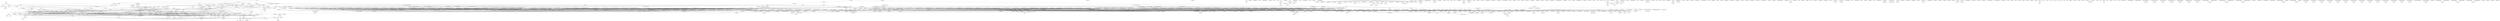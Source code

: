 graph {
    0 [ label = "\"handle_camera_command\"" ]
    1 [ label = "\"handle_get_metadata\"" ]
    2 [ label = "\"wsend_video\"" ]
    3 [ label = "\"wrapAngle90f\"" ]
    4 [ label = "\"websrv_main\"" ]
    5 [ label = "\"run_webserver\"" ]
    6 [ label = "\"webfn\"" ]
    7 [ label = "\"main\"" ]
    8 [ label = "\"addAngles\"" ]
    9 [ label = "\"wrapAngle\"" ]
    10 [ label = "\"subtractAngles\"" ]
    11 [ label = "\"wrapAngle90\"" ]
    12 [ label = "\"firstOrderFilter\"" ]
    13 [ label = "\"addAnglesf\"" ]
    14 [ label = "\"wrapAnglef\"" ]
    15 [ label = "\"subtractAnglesf\"" ]
    16 [ label = "\"wrapAngle360f\"" ]
    17 [ label = "\"fastSin\"" ]
    18 [ label = "\"fastCos\"" ]
    19 [ label = "\"fastISqrt\"" ]
    20 [ label = "\"fastSqrt\"" ]
    21 [ label = "\"firstOrderFilterf\"" ]
    22 [ label = "\"rateOfChangeLimitf\"" ]
    23 [ label = "\"computeDateAndTimeFromWeekAndItow\"" ]
    24 [ label = "\"computeDateFromWeekAndItow\"" ]
    25 [ label = "\"computeTimeFromItow\"" ]
    26 [ label = "\"isLeapYear\"" ]
    27 [ label = "\"computeWeekAndItow\"" ]
    28 [ label = "\"testDateConversion\"" ]
    29 [ label = "\"vector3Set\"" ]
    30 [ label = "\"vector3Copy\"" ]
    31 [ label = "\"vector3MultiplyAccumulate\"" ]
    32 [ label = "\"vector3Sum\"" ]
    33 [ label = "\"vector3Difference\"" ]
    34 [ label = "\"vector3Multiply\"" ]
    35 [ label = "\"vector3Dot\"" ]
    36 [ label = "\"vector3AngleBetween\"" ]
    37 [ label = "\"vector3LengthSquared\"" ]
    38 [ label = "\"vector3Cross\"" ]
    39 [ label = "\"vector3Length\"" ]
    40 [ label = "\"vector3ChangeLength\"" ]
    41 [ label = "\"vector3Scale\"" ]
    42 [ label = "\"vector3Convert\"" ]
    43 [ label = "\"vector3Convertf\"" ]
    44 [ label = "\"vector3Unit\"" ]
    45 [ label = "\"vectorGet\"" ]
    46 [ label = "\"vectorSet\"" ]
    47 [ label = "\"vectorAddToElement\"" ]
    48 [ label = "\"vectorSetAll\"" ]
    49 [ label = "\"vectorAllocate\"" ]
    50 [ label = "\"vectorZero\"" ]
    51 [ label = "\"vectorChangeAllocateSize\"" ]
    52 [ label = "\"vectorChangeSize\"" ]
    53 [ label = "\"vectorCopy\"" ]
    54 [ label = "\"vectorMultiplyAccumulate\"" ]
    55 [ label = "\"vectorSum\"" ]
    56 [ label = "\"vectorDifference\"" ]
    57 [ label = "\"matrixInverse3x3\"" ]
    58 [ label = "\"vectorMultiply\"" ]
    59 [ label = "\"vectorDot\"" ]
    60 [ label = "\"vectorLengthSquared\"" ]
    61 [ label = "\"vectorLength\"" ]
    62 [ label = "\"vectorChangeLength\"" ]
    63 [ label = "\"vectorScale\"" ]
    64 [ label = "\"vectorUnit\"" ]
    65 [ label = "\"vectorAbs\"" ]
    66 [ label = "\"vectorMax\"" ]
    67 [ label = "\"vectorMin\"" ]
    68 [ label = "\"matrixGet\"" ]
    69 [ label = "\"matrixSet\"" ]
    70 [ label = "\"matrixAddToElement\"" ]
    71 [ label = "\"matrixAllocate\"" ]
    72 [ label = "\"matrixZero\"" ]
    73 [ label = "\"matrixChangeAllocateSize\"" ]
    74 [ label = "\"matrixChangeSize\"" ]
    75 [ label = "\"matrixSetIdentity\"" ]
    76 [ label = "\"matrixCopy\"" ]
    77 [ label = "\"matrixSetRow\"" ]
    78 [ label = "\"matrixSetColumn\"" ]
    79 [ label = "\"matrixMultiply\"" ]
    80 [ label = "\"matrixMultiplyTransA\"" ]
    81 [ label = "\"matrixMultiplyTransB\"" ]
    82 [ label = "\"matrixVectorMultiply\"" ]
    83 [ label = "\"matrixVectorMultiplyTransA\"" ]
    84 [ label = "\"matrixAdd\"" ]
    85 [ label = "\"matrixAddEquals\"" ]
    86 [ label = "\"matrixScale\"" ]
    87 [ label = "\"matrixAverage\"" ]
    88 [ label = "\"matrixAddIdentity\"" ]
    89 [ label = "\"matrixMinusIdentity\"" ]
    90 [ label = "\"matrixIdentityMinus\"" ]
    91 [ label = "\"matrixDotRows\"" ]
    92 [ label = "\"matrixTranspose\"" ]
    93 [ label = "\"matrixInverse\"" ]
    94 [ label = "\"matrixInverse2x2\"" ]
    95 [ label = "\"matrixTranspose_dtof\"" ]
    96 [ label = "\"testForIdentity\"" ]
    97 [ label = "\"testForZeroMatrix\"" ]
    98 [ label = "\"quadraticDerivativeEvaluation\"" ]
    99 [ label = "\"quadraticEvaluation\"" ]
    100 [ label = "\"quadraticRegression\"" ]
    101 [ label = "\"vector3Setf\"" ]
    102 [ label = "\"vector3Copyf\"" ]
    103 [ label = "\"vector3MultiplyAccumulatef\"" ]
    104 [ label = "\"vector3Sumf\"" ]
    105 [ label = "\"vector3Differencef\"" ]
    106 [ label = "\"vector3Multiplyf\"" ]
    107 [ label = "\"vector3Dotf\"" ]
    108 [ label = "\"vector3AngleBetweenf\"" ]
    109 [ label = "\"vector3LengthSquaredf\"" ]
    110 [ label = "\"vector3Crossf\"" ]
    111 [ label = "\"vector3Lengthf\"" ]
    112 [ label = "\"vector3ChangeLengthf\"" ]
    113 [ label = "\"vector3Scalef\"" ]
    114 [ label = "\"vector3Unitf\"" ]
    115 [ label = "\"vector3Abs\"" ]
    116 [ label = "\"vector3Absf\"" ]
    117 [ label = "\"vectorGetf\"" ]
    118 [ label = "\"vectorSetf\"" ]
    119 [ label = "\"vectorAddToElementf\"" ]
    120 [ label = "\"vectorSetAllf\"" ]
    121 [ label = "\"vectorAllocatef\"" ]
    122 [ label = "\"vectorZerof\"" ]
    123 [ label = "\"vectorChangeAllocateSizef\"" ]
    124 [ label = "\"vectorChangeSizef\"" ]
    125 [ label = "\"vectorCopyf\"" ]
    126 [ label = "\"vectorMultiplyAccumulatef\"" ]
    127 [ label = "\"vectorSumf\"" ]
    128 [ label = "\"vectorDifferencef\"" ]
    129 [ label = "\"attitudeIncrementd\"" ]
    130 [ label = "\"vectorMultiplyf\"" ]
    131 [ label = "\"vectorDotf\"" ]
    132 [ label = "\"vectorLengthSquaredf\"" ]
    133 [ label = "\"vectorLengthf\"" ]
    134 [ label = "\"vectorChangeLengthf\"" ]
    135 [ label = "\"vectorScalef\"" ]
    136 [ label = "\"vectorUnitf\"" ]
    137 [ label = "\"vectorAbsf\"" ]
    138 [ label = "\"vectorMaxf\"" ]
    139 [ label = "\"vectorMinf\"" ]
    140 [ label = "\"matrixGetf\"" ]
    141 [ label = "\"matrixSetf\"" ]
    142 [ label = "\"matrixAddToElementf\"" ]
    143 [ label = "\"matrixAllocatef\"" ]
    144 [ label = "\"matrixZerof\"" ]
    145 [ label = "\"matrixChangeAllocateSizef\"" ]
    146 [ label = "\"matrixChangeSizef\"" ]
    147 [ label = "\"matrixSetIdentityf\"" ]
    148 [ label = "\"matrixCopyf\"" ]
    149 [ label = "\"matrixSetRowf\"" ]
    150 [ label = "\"matrixSetColumnf\"" ]
    151 [ label = "\"matrixMultiplyf\"" ]
    152 [ label = "\"matrixMultiplyTransAf\"" ]
    153 [ label = "\"matrixMultiplyTransBf\"" ]
    154 [ label = "\"matrixVectorMultiplyf\"" ]
    155 [ label = "\"matrixVectorMultiplyTransAf\"" ]
    156 [ label = "\"matrixAddf\"" ]
    157 [ label = "\"matrixAddEqualsf\"" ]
    158 [ label = "\"matrixScalef\"" ]
    159 [ label = "\"matrixAveragef\"" ]
    160 [ label = "\"matrixAddIdentityf\"" ]
    161 [ label = "\"matrixMinusIdentityf\"" ]
    162 [ label = "\"matrixIdentityMinusf\"" ]
    163 [ label = "\"matrixDotRowsf\"" ]
    164 [ label = "\"matrixTransposef\"" ]
    165 [ label = "\"matrixInversef\"" ]
    166 [ label = "\"matrixInverse2x2f\"" ]
    167 [ label = "\"matrixInverse3x3f\"" ]
    168 [ label = "\"testForIdentityf\"" ]
    169 [ label = "\"testForZeroMatrixf\"" ]
    170 [ label = "\"matrixTranspose_ftod\"" ]
    171 [ label = "\"quaternionLength\"" ]
    172 [ label = "\"quaternionMultiply\"" ]
    173 [ label = "\"quaternionMultiplyInverseA\"" ]
    174 [ label = "\"matrixCopy_ftod\"" ]
    175 [ label = "\"matrixCopy_dtof\"" ]
    176 [ label = "\"quadraticDerivativeEvaluationf\"" ]
    177 [ label = "\"quadraticEvaluationf\"" ]
    178 [ label = "\"quadraticRegressionf\"" ]
    179 [ label = "\"gravity\"" ]
    180 [ label = "\"gravityFromSinLat\"" ]
    181 [ label = "\"radiusOfEWCurv\"" ]
    182 [ label = "\"radiusOfEWCurvFromSinLat\"" ]
    183 [ label = "\"llaToTrig\"" ]
    184 [ label = "\"llaToECEF\"" ]
    185 [ label = "\"llaToECEFandTrig\"" ]
    186 [ label = "\"llaTrigToECEF\"" ]
    187 [ label = "\"ecefToLLA\"" ]
    188 [ label = "\"ecefToLLAandTrig\"" ]
    189 [ label = "\"geodeticToGeocentric\"" ]
    190 [ label = "\"testEarthPosition\"" ]
    191 [ label = "\"dcmGet\"" ]
    192 [ label = "\"dcmGetFromRawData\"" ]
    193 [ label = "\"dcmCopy\"" ]
    194 [ label = "\"dcmSetIdentity\"" ]
    195 [ label = "\"dcmAddIdentity\"" ]
    196 [ label = "\"dcmAddEquals\"" ]
    197 [ label = "\"dcmScale\"" ]
    198 [ label = "\"dcmSet\"" ]
    199 [ label = "\"dcmAllocate\"" ]
    200 [ label = "\"setDCMBasedOnRoll\"" ]
    201 [ label = "\"setDCMBasedOnPitch\"" ]
    202 [ label = "\"setDCMBasedOnYaw\"" ]
    203 [ label = "\"setDCMBasedOnEuler\"" ]
    204 [ label = "\"setDCMBasedOnPanTilt\"" ]
    205 [ label = "\"dcmYaw\"" ]
    206 [ label = "\"dcmPitch\"" ]
    207 [ label = "\"dcmSinPitch\"" ]
    208 [ label = "\"dcmCosPitch\"" ]
    209 [ label = "\"dcmRoll\"" ]
    210 [ label = "\"dcmCosRoll\"" ]
    211 [ label = "\"dcmSinRoll\"" ]
    212 [ label = "\"dcmApplyRotation\"" ]
    213 [ label = "\"rawdcmApplyRotation\"" ]
    214 [ label = "\"dcmApplyReverseRotation\"" ]
    215 [ label = "\"rawdcmApplyReverseRotation\"" ]
    216 [ label = "\"dcmMultiply\"" ]
    217 [ label = "\"rawdcmMultiply\"" ]
    218 [ label = "\"dcmMultiplyTransA\"" ]
    219 [ label = "\"dcmMultiplyTransB\"" ]
    220 [ label = "\"dcmTransposeInPlace\"" ]
    221 [ label = "\"dcmAverage\"" ]
    222 [ label = "\"vectorSkewSymmetric\"" ]
    223 [ label = "\"skewSymmetric\"" ]
    224 [ label = "\"vectorAttitudeIncrement\"" ]
    225 [ label = "\"attitudeIncrement\"" ]
    226 [ label = "\"attitudeIncrementBigYaw\"" ]
    227 [ label = "\"testLinearAlgebra\"" ]
    228 [ label = "\"dcmdGet\"" ]
    229 [ label = "\"dcmdGetFromRawData\"" ]
    230 [ label = "\"dcmdCopy\"" ]
    231 [ label = "\"dcmdSetIdentity\"" ]
    232 [ label = "\"dcmdAddIdentity\"" ]
    233 [ label = "\"dcmdAddEquals\"" ]
    234 [ label = "\"dcmdScale\"" ]
    235 [ label = "\"dcmdSet\"" ]
    236 [ label = "\"dcmdAllocate\"" ]
    237 [ label = "\"setDCMdBasedOnRoll\"" ]
    238 [ label = "\"setDCMdBasedOnPitch\"" ]
    239 [ label = "\"setDCMdBasedOnYaw\"" ]
    240 [ label = "\"setDCMdBasedOnEuler\"" ]
    241 [ label = "\"setDCMdBasedOnPanTilt\"" ]
    242 [ label = "\"dcmdYaw\"" ]
    243 [ label = "\"dcmdPitch\"" ]
    244 [ label = "\"dcmdSinPitch\"" ]
    245 [ label = "\"dcmdCosPitch\"" ]
    246 [ label = "\"dcmdRoll\"" ]
    247 [ label = "\"dcmdCosRoll\"" ]
    248 [ label = "\"dcmdSinRoll\"" ]
    249 [ label = "\"dcmdApplyRotation\"" ]
    250 [ label = "\"rawdcmdApplyRotation\"" ]
    251 [ label = "\"dcmdApplyReverseRotation\"" ]
    252 [ label = "\"rawdcmdApplyReverseRotation\"" ]
    253 [ label = "\"dcmdMultiply\"" ]
    254 [ label = "\"rawdcmdMultiply\"" ]
    255 [ label = "\"dcmdMultiplyTransA\"" ]
    256 [ label = "\"dcmdMultiplyTransB\"" ]
    257 [ label = "\"dcmdTransposeInPlace\"" ]
    258 [ label = "\"dcmdAverage\"" ]
    259 [ label = "\"vectorSkewSymmetricd\"" ]
    260 [ label = "\"skewSymmetricd\"" ]
    261 [ label = "\"vectorAttitudeIncrementd\"" ]
    262 [ label = "\"mg_mqtt_send_header\"" ]
    263 [ label = "\"attitudeIncrementBigYawd\"" ]
    264 [ label = "\"FormGeolocateTelemetry\"" ]
    265 [ label = "\"DecodeGeolocateTelemetry\"" ]
    266 [ label = "\"ConvertGeolocateTelemetryCore\"" ]
    267 [ label = "\"offsetImageLocation\"" ]
    268 [ label = "\"distanceToHorizonM\"" ]
    269 [ label = "\"offsetImageLocationOcean\"" ]
    270 [ label = "\"getTerrainIntersection\"" ]
    271 [ label = "\"getImageVelocity\"" ]
    272 [ label = "\"getGeolocateBuffer\"" ]
    273 [ label = "\"copyGeolocateTelemetry\"" ]
    274 [ label = "\"pushGeolocateBuffer\"" ]
    275 [ label = "\"nedToECEF\"" ]
    276 [ label = "\"nedToECEFtrig\"" ]
    277 [ label = "\"ecefToNED\"" ]
    278 [ label = "\"ecefToNEDtrig\"" ]
    279 [ label = "\"nedToECEFdcmd\"" ]
    280 [ label = "\"ecefToNEDdcmd\"" ]
    281 [ label = "\"gravityToECEFd\"" ]
    282 [ label = "\"nedToECEFf\"" ]
    283 [ label = "\"nedToECEFtrigf\"" ]
    284 [ label = "\"ecefToNEDf\"" ]
    285 [ label = "\"ecefToNEDtrigf\"" ]
    286 [ label = "\"nedToECEFdcm\"" ]
    287 [ label = "\"ecefToNEDdcm\"" ]
    288 [ label = "\"gravityToECEF\"" ]
    289 [ label = "\"testEarthRotation\"" ]
    290 [ label = "\"constructGpsEcefPosVel\"" ]
    291 [ label = "\"constructGpsEcefUncertainty\"" ]
    292 [ label = "\"getOrionPublicPacketData\"" ]
    293 [ label = "\"getOrionPublicPacketDataConst\"" ]
    294 [ label = "\"finishOrionPublicPacket\"" ]
    295 [ label = "\"getOrionPublicPacketSize\"" ]
    296 [ label = "\"getOrionPublicPacketID\"" ]
    297 [ label = "\"quaternionToDCM\"" ]
    298 [ label = "\"dcmToQuaternion\"" ]
    299 [ label = "\"initQuaternion\"" ]
    300 [ label = "\"setQuaternionBasedOnRoll\"" ]
    301 [ label = "\"setQuaternionBasedOnPitch\"" ]
    302 [ label = "\"setQuaternionBasedOnYaw\"" ]
    303 [ label = "\"setQuaternionBasedOnEuler\"" ]
    304 [ label = "\"quaternionYaw\"" ]
    305 [ label = "\"quaternionPitch\"" ]
    306 [ label = "\"quaternionSinPitch\"" ]
    307 [ label = "\"quaternionCosPitch\"" ]
    308 [ label = "\"quaternionRoll\"" ]
    309 [ label = "\"quaternionCosRoll\"" ]
    310 [ label = "\"quaternionSinRoll\"" ]
    311 [ label = "\"quaternionApplyRotation\"" ]
    312 [ label = "\"quaternionApplyReverseRotation\"" ]
    313 [ label = "\"mg_md5_final\"" ]
    314 [ label = "\"quaternionMultiplyInverseB\"" ]
    315 [ label = "\"quaternionToRotVec\"" ]
    316 [ label = "\"rotVecToQuaternion\"" ]
    317 [ label = "\"testQuaternion\"" ]
    318 [ label = "\"quaterniondToDCM\"" ]
    319 [ label = "\"quaterniondToDCMf\"" ]
    320 [ label = "\"dcmToQuaterniond\"" ]
    321 [ label = "\"dcmfToQuaterniond\"" ]
    322 [ label = "\"initQuaterniond\"" ]
    323 [ label = "\"setQuaterniondBasedOnRoll\"" ]
    324 [ label = "\"setQuaterniondBasedOnPitch\"" ]
    325 [ label = "\"setQuaterniondBasedOnYaw\"" ]
    326 [ label = "\"setQuaterniondBasedOnEuler\"" ]
    327 [ label = "\"quaterniondYaw\"" ]
    328 [ label = "\"quaterniondPitch\"" ]
    329 [ label = "\"quaterniondSinPitch\"" ]
    330 [ label = "\"quaterniondCosPitch\"" ]
    331 [ label = "\"quaterniondRoll\"" ]
    332 [ label = "\"quaterniondCosRoll\"" ]
    333 [ label = "\"quaterniondSinRoll\"" ]
    334 [ label = "\"quaterniondApplyRotation\"" ]
    335 [ label = "\"quaterniondApplyReverseRotation\"" ]
    336 [ label = "\"quaterniondLength\"" ]
    337 [ label = "\"quaterniondMultiply\"" ]
    338 [ label = "\"quaterniondMultiplyInverseA\"" ]
    339 [ label = "\"quaterniondMultiplyInverseB\"" ]
    340 [ label = "\"quaterniondToRotVec\"" ]
    341 [ label = "\"rotVecToQuaterniond\"" ]
    342 [ label = "\"testQuaterniond\"" ]
    343 [ label = "\"LookForTrilliumPacketInByteEx\"" ]
    344 [ label = "\"InitChecksum\"" ]
    345 [ label = "\"UpdateChecksum\"" ]
    346 [ label = "\"MakeTrilliumPacket\"" ]
    347 [ label = "\"KlvGetLength\"" ]
    348 [ label = "\"KlvNewData\"" ]
    349 [ label = "\"KlvTreeSetValue\"" ]
    350 [ label = "\"KlvFindTag\"" ]
    351 [ label = "\"KlvCreateTag\"" ]
    352 [ label = "\"KlvGetValueDouble\"" ]
    353 [ label = "\"KlvTreeGetValueDouble\"" ]
    354 [ label = "\"KlvTreeGetValueUInt\"" ]
    355 [ label = "\"KlvTreeGetValueInt\"" ]
    356 [ label = "\"KlvGetValueInt\"" ]
    357 [ label = "\"KlvGetValueUInt\"" ]
    358 [ label = "\"KlvGetValueString\"" ]
    359 [ label = "\"KlvTreeGetValueString\"" ]
    360 [ label = "\"KlvPrintData\"" ]
    361 [ label = "\"KlvTreeHasKey\"" ]
    362 [ label = "\"KlvTreeGetValue\"" ]
    363 [ label = "\"KlvTreePrint\"" ]
    364 [ label = "\"packed_stat\"" ]
    365 [ label = "\"packed_list\"" ]
    366 [ label = "\"packed_open\"" ]
    367 [ label = "\"packed_close\"" ]
    368 [ label = "\"packed_read\"" ]
    369 [ label = "\"packed_write\"" ]
    370 [ label = "\"packed_seek\"" ]
    371 [ label = "\"packed_rename\"" ]
    372 [ label = "\"packed_remove\"" ]
    373 [ label = "\"packed_mkdir\"" ]
    374 [ label = "\"mg_unpack\"" ]
    375 [ label = "\"mg_unlist\"" ]
    376 [ label = "\"is_dir_prefix\"" ]
    377 [ label = "\"mg_snprintf\"" ]
    378 [ label = "\"mg_vsnprintf\"" ]
    379 [ label = "\"is_digit\"" ]
    380 [ label = "\"mg_dtoa\"" ]
    381 [ label = "\"mg_lld\"" ]
    382 [ label = "\"mg_copys\"" ]
    383 [ label = "\"mg_copyq\"" ]
    384 [ label = "\"mg_escape\"" ]
    385 [ label = "\"mg_esc\"" ]
    386 [ label = "\"xisinf\"" ]
    387 [ label = "\"xisnan\"" ]
    388 [ label = "\"addexp\"" ]
    389 [ label = "\"p_stat\"" ]
    390 [ label = "\"p_list\"" ]
    391 [ label = "\"p_open\"" ]
    392 [ label = "\"p_close\"" ]
    393 [ label = "\"p_read\"" ]
    394 [ label = "\"p_write\"" ]
    395 [ label = "\"p_seek\"" ]
    396 [ label = "\"p_rename\"" ]
    397 [ label = "\"p_remove\"" ]
    398 [ label = "\"p_mkdir\"" ]
    399 [ label = "\"default_logger\"" ]
    400 [ label = "\"mg_base64_update\"" ]
    401 [ label = "\"mg_b64idx\"" ]
    402 [ label = "\"mg_base64_final\"" ]
    403 [ label = "\"mg_base64_encode\"" ]
    404 [ label = "\"mg_base64_decode\"" ]
    405 [ label = "\"mg_b64rev\"" ]
    406 [ label = "\"mg_resolve_cancel\"" ]
    407 [ label = "\"mg_dns_free\"" ]
    408 [ label = "\"mg_dns_parse_rr\"" ]
    409 [ label = "\"mg_dns_parse_name\"" ]
    410 [ label = "\"mg_dns_parse_name_depth\"" ]
    411 [ label = "\"mg_dns_parse\"" ]
    412 [ label = "\"mg_ntohs\"" ]
    413 [ label = "\"mg_resolve\"" ]
    414 [ label = "\"mg_url_host\"" ]
    415 [ label = "\"mg_url_port\"" ]
    416 [ label = "\"mg_aton\"" ]
    417 [ label = "\"mg_connect_resolved\"" ]
    418 [ label = "\"mg_sendnsreq\"" ]
    419 [ label = "\"mg_error\"" ]
    420 [ label = "\"mg_connect\"" ]
    421 [ label = "\"dns_cb\"" ]
    422 [ label = "\"mg_millis\"" ]
    423 [ label = "\"mg_log_prefix\"" ]
    424 [ label = "\"mg_ntoa\"" ]
    425 [ label = "\"mg_log\"" ]
    426 [ label = "\"mg_dns_send\"" ]
    427 [ label = "\"mg_send\"" ]
    428 [ label = "\"mg_sock_send\"" ]
    429 [ label = "\"iolog\"" ]
    430 [ label = "\"mg_iobuf_add\"" ]
    431 [ label = "\"mg_iobuf_resize\"" ]
    432 [ label = "\"zeromem\"" ]
    433 [ label = "\"tomgaddr\"" ]
    434 [ label = "\"mg_straddr\"" ]
    435 [ label = "\"mg_hexdump\"" ]
    436 [ label = "\"mg_str_n\"" ]
    437 [ label = "\"mg_call\"" ]
    438 [ label = "\"mg_iobuf_del\"" ]
    439 [ label = "\"logs\"" ]
    440 [ label = "\"logc\"" ]
    441 [ label = "\"nibble\"" ]
    442 [ label = "\"tousa\"" ]
    443 [ label = "\"setlocaddr\"" ]
    444 [ label = "\"mg_sock_would_block\"" ]
    445 [ label = "\"mg_vasprintf\"" ]
    446 [ label = "\"mg_str_s\"" ]
    447 [ label = "\"mg_commalist\"" ]
    448 [ label = "\"mg_split\"" ]
    449 [ label = "\"mg_nce\"" ]
    450 [ label = "\"mg_alloc_conn\"" ]
    451 [ label = "\"mg_set_non_blocking_mode\"" ]
    452 [ label = "\"setsockopts\"" ]
    453 [ label = "\"mg_atone\"" ]
    454 [ label = "\"mg_atonl\"" ]
    455 [ label = "\"mg_aton4\"" ]
    456 [ label = "\"mg_aton6\"" ]
    457 [ label = "\"mg_v4mapped\"" ]
    458 [ label = "\"mg_unhexn\"" ]
    459 [ label = "\"mg_unhex_nimble\"" ]
    460 [ label = "\"mg_vcasecmp\"" ]
    461 [ label = "\"mg_ntohl\"" ]
    462 [ label = "\"mg_ncasecmp\"" ]
    463 [ label = "\"mg_lower\"" ]
    464 [ label = "\"urlparse\"" ]
    465 [ label = "\"mg_fs_open\"" ]
    466 [ label = "\"mg_fs_close\"" ]
    467 [ label = "\"mg_file_read\"" ]
    468 [ label = "\"mg_file_write\"" ]
    469 [ label = "\"mg_file_printf\"" ]
    470 [ label = "\"mg_http_next_multipart\"" ]
    471 [ label = "\"mg_http_get_header_var\"" ]
    472 [ label = "\"stripquotes\"" ]
    473 [ label = "\"mg_http_bauth\"" ]
    474 [ label = "\"mg_http_var\"" ]
    475 [ label = "\"mg_http_get_var\"" ]
    476 [ label = "\"mg_url_decode\"" ]
    477 [ label = "\"isx\"" ]
    478 [ label = "\"mg_unhex\"" ]
    479 [ label = "\"mg_http_get_request_len\"" ]
    480 [ label = "\"isok\"" ]
    481 [ label = "\"mg_http_get_header\"" ]
    482 [ label = "\"mg_http_parse\"" ]
    483 [ label = "\"skip\"" ]
    484 [ label = "\"mg_http_parse_headers\"" ]
    485 [ label = "\"mg_to64\"" ]
    486 [ label = "\"mg_http_printf_chunk\"" ]
    487 [ label = "\"mg_http_vprintf_chunk\"" ]
    488 [ label = "\"mg_printf\"" ]
    489 [ label = "\"mg_vprintf\"" ]
    490 [ label = "\"mg_http_write_chunk\"" ]
    491 [ label = "\"mg_http_reply\"" ]
    492 [ label = "\"mg_http_status_code_str\"" ]
    493 [ label = "\"mg_http_etag\"" ]
    494 [ label = "\"mg_http_serve_file\"" ]
    495 [ label = "\"guess_content_type\"" ]
    496 [ label = "\"getrange\"" ]
    497 [ label = "\"static_cb\"" ]
    498 [ label = "\"restore_http_cb\"" ]
    499 [ label = "\"http_cb\"" ]
    500 [ label = "\"mg_is_chunked\"" ]
    501 [ label = "\"walkchunks\"" ]
    502 [ label = "\"get_chunk_length\"" ]
    503 [ label = "\"mg_strcmp\"" ]
    504 [ label = "\"mg_http_serve_dir\"" ]
    505 [ label = "\"uri_to_path\"" ]
    506 [ label = "\"listdir\"" ]
    507 [ label = "\"mg_globmatch\"" ]
    508 [ label = "\"mg_http_serve_ssi\"" ]
    509 [ label = "\"mg_match\"" ]
    510 [ label = "\"printdirentry\"" ]
    511 [ label = "\"mg_url_encode\"" ]
    512 [ label = "\"mg_is_url_safe\"" ]
    513 [ label = "\"mg_hex\"" ]
    514 [ label = "\"uri_to_path2\"" ]
    515 [ label = "\"remove_double_dots\"" ]
    516 [ label = "\"mg_vcmp\"" ]
    517 [ label = "\"mg_http_creds\"" ]
    518 [ label = "\"mg_http_match_uri\"" ]
    519 [ label = "\"mg_http_delete_chunk\"" ]
    520 [ label = "\"mg_http_upload\"" ]
    521 [ label = "\"mg_http_status\"" ]
    522 [ label = "\"mg_http_connect\"" ]
    523 [ label = "\"mg_http_listen\"" ]
    524 [ label = "\"mg_listen\"" ]
    525 [ label = "\"mg_open_listener\"" ]
    526 [ label = "\"mg_iobuf_init\"" ]
    527 [ label = "\"mg_iobuf_free\"" ]
    528 [ label = "\"mg_json_get\"" ]
    529 [ label = "\"mg_atod\"" ]
    530 [ label = "\"mg_pass_string\"" ]
    531 [ label = "\"json_esc\"" ]
    532 [ label = "\"escapeseq\"" ]
    533 [ label = "\"mg_json_get_num\"" ]
    534 [ label = "\"mg_json_get_bool\"" ]
    535 [ label = "\"mg_json_get_str\"" ]
    536 [ label = "\"json_unescape\"" ]
    537 [ label = "\"mg_log_set_fn\"" ]
    538 [ label = "\"mg_log_set\"" ]
    539 [ label = "\"mg_md5_init\"" ]
    540 [ label = "\"mg_md5_update\"" ]
    541 [ label = "\"mg_byte_reverse\"" ]
    542 [ label = "\"mg_md5_transform\"" ]
    543 [ label = "\"mg_mqtt_login\"" ]
    544 [ label = "\"mg_random\"" ]
    545 [ label = "\"mg_send_u16\"" ]
    546 [ label = "\"mg_mqtt_pub\"" ]
    547 [ label = "\"mg_mqtt_sub\"" ]
    548 [ label = "\"mg_mqtt_parse\"" ]
    549 [ label = "\"mg_mqtt_next_sub\"" ]
    550 [ label = "\"mg_mqtt_next_topic\"" ]
    551 [ label = "\"mg_mqtt_next_unsub\"" ]
    552 [ label = "\"mg_mqtt_ping\"" ]
    553 [ label = "\"mg_mqtt_pong\"" ]
    554 [ label = "\"mg_mqtt_disconnect\"" ]
    555 [ label = "\"mg_mqtt_connect\"" ]
    556 [ label = "\"mqtt_cb\"" ]
    557 [ label = "\"mg_mqtt_listen\"" ]
    558 [ label = "\"mg_close_conn\"" ]
    559 [ label = "\"mg_tls_free\"" ]
    560 [ label = "\"mg_wrapfd\"" ]
    561 [ label = "\"mg_timer_add\"" ]
    562 [ label = "\"mg_timer_init\"" ]
    563 [ label = "\"mg_mgr_free\"" ]
    564 [ label = "\"mg_mgr_poll\"" ]
    565 [ label = "\"mg_iotest\"" ]
    566 [ label = "\"mg_timer_poll\"" ]
    567 [ label = "\"accept_conn\"" ]
    568 [ label = "\"connect_conn\"" ]
    569 [ label = "\"mg_tls_handshake\"" ]
    570 [ label = "\"read_conn\"" ]
    571 [ label = "\"write_conn\"" ]
    572 [ label = "\"close_conn\"" ]
    573 [ label = "\"mg_tls_send\"" ]
    574 [ label = "\"mg_tls_recv\"" ]
    575 [ label = "\"mg_sock_recv\"" ]
    576 [ label = "\"mg_net_send\"" ]
    577 [ label = "\"mg_net_recv\"" ]
    578 [ label = "\"mg_sock_conn_reset\"" ]
    579 [ label = "\"raccept\"" ]
    580 [ label = "\"skip_iotest\"" ]
    581 [ label = "\"can_read\"" ]
    582 [ label = "\"can_write\"" ]
    583 [ label = "\"mg_tls_pending\"" ]
    584 [ label = "\"mg_mgr_init\"" ]
    585 [ label = "\"mg_sha1_init\"" ]
    586 [ label = "\"mg_sha1_update\"" ]
    587 [ label = "\"mg_sha1_transform\"" ]
    588 [ label = "\"blk0\"" ]
    589 [ label = "\"mg_sha1_final\"" ]
    590 [ label = "\"mg_sntp_parse\"" ]
    591 [ label = "\"mg_sntp_request\"" ]
    592 [ label = "\"mg_sntp_connect\"" ]
    593 [ label = "\"sntp_cb\"" ]
    594 [ label = "\"mg_mkpipe\"" ]
    595 [ label = "\"mg_socketpair\"" ]
    596 [ label = "\"mg_casecmp\"" ]
    597 [ label = "\"mg_strdup\"" ]
    598 [ label = "\"mg_strstr\"" ]
    599 [ label = "\"mg_strstrip\"" ]
    600 [ label = "\"is_space\"" ]
    601 [ label = "\"mg_asprintf\"" ]
    602 [ label = "\"mg_vmprintf\"" ]
    603 [ label = "\"mg_mprintf\"" ]
    604 [ label = "\"mg_tou64\"" ]
    605 [ label = "\"mg_timer_free\"" ]
    606 [ label = "\"mg_tls_init\"" ]
    607 [ label = "\"debug_cb\"" ]
    608 [ label = "\"mbed_rng\"" ]
    609 [ label = "\"mg_loadfile\"" ]
    610 [ label = "\"mg_url_is_ssl\"" ]
    611 [ label = "\"mg_url_uri\"" ]
    612 [ label = "\"mg_url_user\"" ]
    613 [ label = "\"mg_url_pass\"" ]
    614 [ label = "\"mg_crc32\"" ]
    615 [ label = "\"mg_check_ip_acl\"" ]
    616 [ label = "\"parse_net\"" ]
    617 [ label = "\"isbyte\"" ]
    618 [ label = "\"mg_ws_vprintf\"" ]
    619 [ label = "\"mg_ws_send\"" ]
    620 [ label = "\"mkhdr\"" ]
    621 [ label = "\"mg_ws_mask\"" ]
    622 [ label = "\"mg_ws_printf\"" ]
    623 [ label = "\"mg_ws_connect\"" ]
    624 [ label = "\"mg_ws_cb\"" ]
    625 [ label = "\"ws_process\"" ]
    626 [ label = "\"mg_ws_upgrade\"" ]
    627 [ label = "\"ws_handshake\"" ]
    628 [ label = "\"mg_ws_wrap\"" ]
    629 [ label = "\"OrionCommOpen\"" ]
    630 [ label = "\"float32ScaledFromBitfield\"" ]
    631 [ label = "\"float64ScaledFromBitfield\"" ]
    632 [ label = "\"float32ScaledFromLongBitfield\"" ]
    633 [ label = "\"float64ScaledFromLongBitfield\"" ]
    634 [ label = "\"float64ScaledFrom8UnsignedBeBytes\"" ]
    635 [ label = "\"float64ScaledFrom8UnsignedLeBytes\"" ]
    636 [ label = "\"float64ScaledFrom8SignedBeBytes\"" ]
    637 [ label = "\"float64ScaledFrom8SignedLeBytes\"" ]
    638 [ label = "\"float64ScaledFrom7UnsignedBeBytes\"" ]
    639 [ label = "\"float64ScaledFrom7UnsignedLeBytes\"" ]
    640 [ label = "\"float64ScaledFrom7SignedBeBytes\"" ]
    641 [ label = "\"float64ScaledFrom7SignedLeBytes\"" ]
    642 [ label = "\"float64ScaledFrom6UnsignedBeBytes\"" ]
    643 [ label = "\"float64ScaledFrom6UnsignedLeBytes\"" ]
    644 [ label = "\"float64ScaledFrom6SignedBeBytes\"" ]
    645 [ label = "\"float64ScaledFrom6SignedLeBytes\"" ]
    646 [ label = "\"float64ScaledFrom5UnsignedBeBytes\"" ]
    647 [ label = "\"float64ScaledFrom5UnsignedLeBytes\"" ]
    648 [ label = "\"float64ScaledFrom5SignedBeBytes\"" ]
    649 [ label = "\"float64ScaledFrom5SignedLeBytes\"" ]
    650 [ label = "\"float64ScaledFrom4UnsignedBeBytes\"" ]
    651 [ label = "\"float64ScaledFrom4UnsignedLeBytes\"" ]
    652 [ label = "\"float64ScaledFrom4SignedBeBytes\"" ]
    653 [ label = "\"float64ScaledFrom4SignedLeBytes\"" ]
    654 [ label = "\"float64ScaledFrom3UnsignedBeBytes\"" ]
    655 [ label = "\"float64ScaledFrom3UnsignedLeBytes\"" ]
    656 [ label = "\"float64ScaledFrom3SignedBeBytes\"" ]
    657 [ label = "\"float64ScaledFrom3SignedLeBytes\"" ]
    658 [ label = "\"float64ScaledFrom2UnsignedBeBytes\"" ]
    659 [ label = "\"float64ScaledFrom2UnsignedLeBytes\"" ]
    660 [ label = "\"float64ScaledFrom2SignedBeBytes\"" ]
    661 [ label = "\"float64ScaledFrom2SignedLeBytes\"" ]
    662 [ label = "\"float64ScaledFrom1UnsignedBytes\"" ]
    663 [ label = "\"float64ScaledFrom1SignedBytes\"" ]
    664 [ label = "\"float32ScaledFrom4UnsignedBeBytes\"" ]
    665 [ label = "\"float32ScaledFrom4UnsignedLeBytes\"" ]
    666 [ label = "\"float32ScaledFrom4SignedBeBytes\"" ]
    667 [ label = "\"float32ScaledFrom4SignedLeBytes\"" ]
    668 [ label = "\"float32ScaledFrom3UnsignedBeBytes\"" ]
    669 [ label = "\"float32ScaledFrom3UnsignedLeBytes\"" ]
    670 [ label = "\"float32ScaledFrom3SignedBeBytes\"" ]
    671 [ label = "\"float32ScaledFrom3SignedLeBytes\"" ]
    672 [ label = "\"float32ScaledFrom2UnsignedBeBytes\"" ]
    673 [ label = "\"float32ScaledFrom2UnsignedLeBytes\"" ]
    674 [ label = "\"float32ScaledFrom2SignedBeBytes\"" ]
    675 [ label = "\"float32ScaledFrom2SignedLeBytes\"" ]
    676 [ label = "\"float32ScaledFrom1UnsignedBytes\"" ]
    677 [ label = "\"float32ScaledFrom1SignedBytes\"" ]
    678 [ label = "\"OrionCommOpenSerial\"" ]
    679 [ label = "\"OrionCommIpStringValid\"" ]
    680 [ label = "\"OrionCommSerialPathValid\"" ]
    681 [ label = "\"OrionCommOpenNetworkIp\"" ]
    682 [ label = "\"GetSockAddr\"" ]
    683 [ label = "\"OrionCommClose\"" ]
    684 [ label = "\"OrionCommSend\"" ]
    685 [ label = "\"OrionCommReceive\"" ]
    686 [ label = "\"OrionCommIsOpen\"" ]
    687 [ label = "\"encodeDate_t\"" ]
    688 [ label = "\"decodeDate_t\"" ]
    689 [ label = "\"encodeOrionCmd_t\"" ]
    690 [ label = "\"decodeOrionCmd_t\"" ]
    691 [ label = "\"encodeOrionLaserState_t\"" ]
    692 [ label = "\"decodeOrionLaserState_t\"" ]
    693 [ label = "\"encodeGeolocateTelemetryCorePacketStructure\"" ]
    694 [ label = "\"decodeGeolocateTelemetryCorePacketStructure\"" ]
    695 [ label = "\"encodeOrionPerformancePacketStructure\"" ]
    696 [ label = "\"decodeOrionPerformancePacketStructure\"" ]
    697 [ label = "\"encodeOrionDiagnosticsPacketStructure\"" ]
    698 [ label = "\"decodeOrionDiagnosticsPacketStructure\"" ]
    699 [ label = "\"encodeThreadLoading_t\"" ]
    700 [ label = "\"encodeCoreLoading_t\"" ]
    701 [ label = "\"decodeThreadLoading_t\"" ]
    702 [ label = "\"decodeCoreLoading_t\"" ]
    703 [ label = "\"encodeOrionSoftwareDiagnosticsPacketStructure\"" ]
    704 [ label = "\"decodeOrionSoftwareDiagnosticsPacketStructure\"" ]
    705 [ label = "\"encodeFftData_t\"" ]
    706 [ label = "\"decodeFftData_t\"" ]
    707 [ label = "\"encodeOrionVibrationPacketStructure\"" ]
    708 [ label = "\"decodeOrionVibrationPacketStructure\"" ]
    709 [ label = "\"encodeNetworkDiagnosticsPacketStructure\"" ]
    710 [ label = "\"decodeNetworkDiagnosticsPacketStructure\"" ]
    711 [ label = "\"encodeOrionRetractStatusPacket\"" ]
    712 [ label = "\"decodeOrionRetractStatusPacket\"" ]
    713 [ label = "\"encodeStareStartPacketStructure\"" ]
    714 [ label = "\"decodeStareStartPacketStructure\"" ]
    715 [ label = "\"encodeOrionResetSourcePacket\"" ]
    716 [ label = "\"decodeOrionResetSourcePacket\"" ]
    717 [ label = "\"encodeDebugStringPacketStructure\"" ]
    718 [ label = "\"decodeDebugStringPacketStructure\"" ]
    719 [ label = "\"encodeKlvUserDataPacket\"" ]
    720 [ label = "\"decodeKlvUserDataPacket\"" ]
    721 [ label = "\"encodeGpsDataPacketStructure\"" ]
    722 [ label = "\"decodeGpsDataPacketStructure\"" ]
    723 [ label = "\"encodeInsQualityPacketStructure\"" ]
    724 [ label = "\"decodeInsQualityPacketStructure\"" ]
    725 [ label = "\"encodeOrionCmdPacket\"" ]
    726 [ label = "\"decodeOrionCmdPacket\"" ]
    727 [ label = "\"encodeOrionStartupCmdPacketStructure\"" ]
    728 [ label = "\"decodeOrionStartupCmdPacketStructure\"" ]
    729 [ label = "\"encodeOrionStartupCmdPacket\"" ]
    730 [ label = "\"decodeOrionStartupCmdPacket\"" ]
    731 [ label = "\"encodePosPreset_t\"" ]
    732 [ label = "\"decodePosPreset_t\"" ]
    733 [ label = "\"encodeOrionPositionsPacketStructure\"" ]
    734 [ label = "\"decodeOrionPositionsPacketStructure\"" ]
    735 [ label = "\"encodeGeopointCmdPacket\"" ]
    736 [ label = "\"decodeGeopointCmdPacket\"" ]
    737 [ label = "\"encodePoint_t\"" ]
    738 [ label = "\"decodePoint_t\"" ]
    739 [ label = "\"encodeOrionPathPacketStructure\"" ]
    740 [ label = "\"decodeOrionPathPacketStructure\"" ]
    741 [ label = "\"encodeStareAckPacket\"" ]
    742 [ label = "\"decodeStareAckPacket\"" ]
    743 [ label = "\"encodeGeoidUndulationPacket\"" ]
    744 [ label = "\"decodeGeoidUndulationPacket\"" ]
    745 [ label = "\"encodeOrionCameraSwitchPacket\"" ]
    746 [ label = "\"decodeOrionCameraSwitchPacket\"" ]
    747 [ label = "\"encodeOrionCameraStatePacket\"" ]
    748 [ label = "\"decodeOrionCameraStatePacket\"" ]
    749 [ label = "\"encodeOrionFlirSettingsPacketStructure\"" ]
    750 [ label = "\"decodeOrionFlirSettingsPacketStructure\"" ]
    751 [ label = "\"encodeOrionAptinaSettingsPacketStructure\"" ]
    752 [ label = "\"decodeOrionAptinaSettingsPacketStructure\"" ]
    753 [ label = "\"encodeOrionZafiroSettingsPacketStructure\"" ]
    754 [ label = "\"decodeOrionZafiroSettingsPacketStructure\"" ]
    755 [ label = "\"encodeOrionHitachiSettingsPacketStructure\"" ]
    756 [ label = "\"decodeOrionHitachiSettingsPacketStructure\"" ]
    757 [ label = "\"encodeOrionSonySettingsPacketStructure\"" ]
    758 [ label = "\"decodeOrionSonySettingsPacketStructure\"" ]
    759 [ label = "\"encodeOrionKtncSettingsPacketStructure\"" ]
    760 [ label = "\"decodeOrionKtncSettingsPacketStructure\"" ]
    761 [ label = "\"encodeOrionRetractCommandPacket\"" ]
    762 [ label = "\"decodeOrionRetractCommandPacket\"" ]
    763 [ label = "\"encodeOrionUserDataPacketStructure\"" ]
    764 [ label = "\"decodeOrionUserDataPacketStructure\"" ]
    765 [ label = "\"encodeOrionLaserCommandPacketStructure\"" ]
    766 [ label = "\"decodeOrionLaserCommandPacketStructure\"" ]
    767 [ label = "\"encodeOrionLaserStatesPacketStructure\"" ]
    768 [ label = "\"decodeOrionLaserStatesPacketStructure\"" ]
    769 [ label = "\"encodeOrionUartConfigPacketStructure\"" ]
    770 [ label = "\"decodeOrionUartConfigPacketStructure\"" ]
    771 [ label = "\"encodeOrionLimitsDataPacketStructure\"" ]
    772 [ label = "\"decodeOrionLimitsDataPacketStructure\"" ]
    773 [ label = "\"encodeInsOptionsPacketStructure\"" ]
    774 [ label = "\"decodeInsOptionsPacketStructure\"" ]
    775 [ label = "\"encodeOrionNetworkSettingsPacketStructure\"" ]
    776 [ label = "\"decodeOrionNetworkSettingsPacketStructure\"" ]
    777 [ label = "\"encodeOrionNetworkByteSettingsPacketStructure\"" ]
    778 [ label = "\"decodeOrionNetworkByteSettingsPacketStructure\"" ]
    779 [ label = "\"encodeOrionNetworkVideoPacketStructure\"" ]
    780 [ label = "\"decodeOrionNetworkVideoPacketStructure\"" ]
    781 [ label = "\"encodeOrionNetworkByteVideoPacketStructure\"" ]
    782 [ label = "\"decodeOrionNetworkByteVideoPacketStructure\"" ]
    783 [ label = "\"encodeOrionCamSettings_t\"" ]
    784 [ label = "\"decodeOrionCamSettings_t\"" ]
    785 [ label = "\"encodeOrionCamerasPacketStructure\"" ]
    786 [ label = "\"decodeOrionCamerasPacketStructure\"" ]
    787 [ label = "\"encodeOrionClevisVersionPacketStructure\"" ]
    788 [ label = "\"decodeOrionClevisVersionPacketStructure\"" ]
    789 [ label = "\"encodeOrionCrownVersionPacketStructure\"" ]
    790 [ label = "\"decodeOrionCrownVersionPacketStructure\"" ]
    791 [ label = "\"encodeOrionPayloadVersionPacketStructure\"" ]
    792 [ label = "\"decodeOrionPayloadVersionPacketStructure\"" ]
    793 [ label = "\"encodeOrionTrackerVersionPacketStructure\"" ]
    794 [ label = "\"decodeOrionTrackerVersionPacketStructure\"" ]
    795 [ label = "\"encodeOrionTrackerVersionPacket\"" ]
    796 [ label = "\"decodeOrionTrackerVersionPacket\"" ]
    797 [ label = "\"encodeOrionRetractVersionPacketStructure\"" ]
    798 [ label = "\"decodeOrionRetractVersionPacketStructure\"" ]
    799 [ label = "\"encodeOrionRetractVersionPacket\"" ]
    800 [ label = "\"decodeOrionRetractVersionPacket\"" ]
    801 [ label = "\"encodeOrionLensCtlVersionPacketStructure\"" ]
    802 [ label = "\"decodeOrionLensCtlVersionPacketStructure\"" ]
    803 [ label = "\"encodeOrionLensCtlVersionPacket\"" ]
    804 [ label = "\"decodeOrionLensCtlVersionPacket\"" ]
    805 [ label = "\"encodeOrionBoardPacketStructure\"" ]
    806 [ label = "\"decodeOrionBoardPacketStructure\"" ]
    807 [ label = "\"encodeOrionAutopilotDataPacketStructure\"" ]
    808 [ label = "\"decodeOrionAutopilotDataPacketStructure\"" ]
    809 [ label = "\"encodeOrionExtHeadingDataPacket\"" ]
    810 [ label = "\"decodeOrionExtHeadingDataPacket\"" ]
    811 [ label = "\"encodeOrionRangeDataPacket\"" ]
    812 [ label = "\"decodeOrionRangeDataPacket\"" ]
    813 [ label = "\"float32ScaledToBitfield\"" ]
    814 [ label = "\"float64ScaledToBitfield\"" ]
    815 [ label = "\"float32ScaledToLongBitfield\"" ]
    816 [ label = "\"float64ScaledToLongBitfield\"" ]
    817 [ label = "\"float64ScaledTo8UnsignedBeBytes\"" ]
    818 [ label = "\"float64ScaledTo8UnsignedLeBytes\"" ]
    819 [ label = "\"float64ScaledTo8SignedBeBytes\"" ]
    820 [ label = "\"float64ScaledTo8SignedLeBytes\"" ]
    821 [ label = "\"float64ScaledTo7UnsignedBeBytes\"" ]
    822 [ label = "\"float64ScaledTo7UnsignedLeBytes\"" ]
    823 [ label = "\"float64ScaledTo7SignedBeBytes\"" ]
    824 [ label = "\"float64ScaledTo7SignedLeBytes\"" ]
    825 [ label = "\"float64ScaledTo6UnsignedBeBytes\"" ]
    826 [ label = "\"float64ScaledTo6UnsignedLeBytes\"" ]
    827 [ label = "\"float64ScaledTo6SignedBeBytes\"" ]
    828 [ label = "\"float64ScaledTo6SignedLeBytes\"" ]
    829 [ label = "\"float64ScaledTo5UnsignedBeBytes\"" ]
    830 [ label = "\"float64ScaledTo5UnsignedLeBytes\"" ]
    831 [ label = "\"float64ScaledTo5SignedBeBytes\"" ]
    832 [ label = "\"float64ScaledTo5SignedLeBytes\"" ]
    833 [ label = "\"float64ScaledTo4UnsignedBeBytes\"" ]
    834 [ label = "\"float64ScaledTo4UnsignedLeBytes\"" ]
    835 [ label = "\"float64ScaledTo4SignedBeBytes\"" ]
    836 [ label = "\"float64ScaledTo4SignedLeBytes\"" ]
    837 [ label = "\"float64ScaledTo3UnsignedBeBytes\"" ]
    838 [ label = "\"float64ScaledTo3UnsignedLeBytes\"" ]
    839 [ label = "\"float64ScaledTo3SignedBeBytes\"" ]
    840 [ label = "\"float64ScaledTo3SignedLeBytes\"" ]
    841 [ label = "\"float64ScaledTo2UnsignedBeBytes\"" ]
    842 [ label = "\"float64ScaledTo2UnsignedLeBytes\"" ]
    843 [ label = "\"float64ScaledTo2SignedBeBytes\"" ]
    844 [ label = "\"float64ScaledTo2SignedLeBytes\"" ]
    845 [ label = "\"float64ScaledTo1UnsignedBytes\"" ]
    846 [ label = "\"float64ScaledTo1SignedBytes\"" ]
    847 [ label = "\"float32ScaledTo4UnsignedBeBytes\"" ]
    848 [ label = "\"float32ScaledTo4UnsignedLeBytes\"" ]
    849 [ label = "\"float32ScaledTo4SignedBeBytes\"" ]
    850 [ label = "\"float32ScaledTo4SignedLeBytes\"" ]
    851 [ label = "\"float32ScaledTo3UnsignedBeBytes\"" ]
    852 [ label = "\"float32ScaledTo3UnsignedLeBytes\"" ]
    853 [ label = "\"float32ScaledTo3SignedBeBytes\"" ]
    854 [ label = "\"float32ScaledTo3SignedLeBytes\"" ]
    855 [ label = "\"float32ScaledTo2UnsignedBeBytes\"" ]
    856 [ label = "\"float32ScaledTo2UnsignedLeBytes\"" ]
    857 [ label = "\"float32ScaledTo2SignedBeBytes\"" ]
    858 [ label = "\"float32ScaledTo2SignedLeBytes\"" ]
    859 [ label = "\"float32ScaledTo1UnsignedBytes\"" ]
    860 [ label = "\"float32ScaledTo1SignedBytes\"" ]
    861 [ label = "\"stringToBytes\"" ]
    862 [ label = "\"bytesToBeBytes\"" ]
    863 [ label = "\"bytesToLeBytes\"" ]
    864 [ label = "\"uint64ToBeBytes\"" ]
    865 [ label = "\"uint64ToLeBytes\"" ]
    866 [ label = "\"int64ToBeBytes\"" ]
    867 [ label = "\"int64ToLeBytes\"" ]
    868 [ label = "\"uint56ToBeBytes\"" ]
    869 [ label = "\"uint56ToLeBytes\"" ]
    870 [ label = "\"int56ToBeBytes\"" ]
    871 [ label = "\"int56ToLeBytes\"" ]
    872 [ label = "\"uint48ToBeBytes\"" ]
    873 [ label = "\"uint48ToLeBytes\"" ]
    874 [ label = "\"int48ToBeBytes\"" ]
    875 [ label = "\"int48ToLeBytes\"" ]
    876 [ label = "\"uint40ToBeBytes\"" ]
    877 [ label = "\"uint40ToLeBytes\"" ]
    878 [ label = "\"int40ToBeBytes\"" ]
    879 [ label = "\"int40ToLeBytes\"" ]
    880 [ label = "\"float32ToBeBytes\"" ]
    881 [ label = "\"uint32ToBeBytes\"" ]
    882 [ label = "\"float32ToLeBytes\"" ]
    883 [ label = "\"uint32ToLeBytes\"" ]
    884 [ label = "\"int32ToBeBytes\"" ]
    885 [ label = "\"int32ToLeBytes\"" ]
    886 [ label = "\"uint24ToBeBytes\"" ]
    887 [ label = "\"uint24ToLeBytes\"" ]
    888 [ label = "\"int24ToBeBytes\"" ]
    889 [ label = "\"int24ToLeBytes\"" ]
    890 [ label = "\"uint16ToBeBytes\"" ]
    891 [ label = "\"uint16ToLeBytes\"" ]
    892 [ label = "\"int16ToBeBytes\"" ]
    893 [ label = "\"int16ToLeBytes\"" ]
    894 [ label = "\"uint8ToBytes\"" ]
    895 [ label = "\"int8ToBytes\"" ]
    896 [ label = "\"float64ToBeBytes\"" ]
    897 [ label = "\"float64ToLeBytes\"" ]
    898 [ label = "\"float24ToBeBytes\"" ]
    899 [ label = "\"float24ToLeBytes\"" ]
    900 [ label = "\"float16ToBeBytes\"" ]
    901 [ label = "\"float16ToLeBytes\"" ]
    902 [ label = "\"isFloat32Valid\"" ]
    903 [ label = "\"isFloat64Valid\"" ]
    904 [ label = "\"float32ToFloat24\"" ]
    905 [ label = "\"float32ToFloat24ex\"" ]
    906 [ label = "\"float24ToFloat32\"" ]
    907 [ label = "\"float24ToFloat32ex\"" ]
    908 [ label = "\"float32ToFloat16\"" ]
    909 [ label = "\"float32ToFloat16ex\"" ]
    910 [ label = "\"float16ToFloat32\"" ]
    911 [ label = "\"float16ToFloat32ex\"" ]
    912 [ label = "\"testSpecialFloat\"" ]
    913 [ label = "\"stringFromBytes\"" ]
    914 [ label = "\"bytesFromBeBytes\"" ]
    915 [ label = "\"bytesFromLeBytes\"" ]
    916 [ label = "\"uint64FromBeBytes\"" ]
    917 [ label = "\"uint64FromLeBytes\"" ]
    918 [ label = "\"int64FromBeBytes\"" ]
    919 [ label = "\"int64FromLeBytes\"" ]
    920 [ label = "\"uint56FromBeBytes\"" ]
    921 [ label = "\"uint56FromLeBytes\"" ]
    922 [ label = "\"int56FromBeBytes\"" ]
    923 [ label = "\"int56FromLeBytes\"" ]
    924 [ label = "\"uint48FromBeBytes\"" ]
    925 [ label = "\"uint48FromLeBytes\"" ]
    926 [ label = "\"int48FromBeBytes\"" ]
    927 [ label = "\"int48FromLeBytes\"" ]
    928 [ label = "\"uint40FromBeBytes\"" ]
    929 [ label = "\"uint40FromLeBytes\"" ]
    930 [ label = "\"int40FromBeBytes\"" ]
    931 [ label = "\"int40FromLeBytes\"" ]
    932 [ label = "\"float32FromBeBytes\"" ]
    933 [ label = "\"uint32FromBeBytes\"" ]
    934 [ label = "\"float32FromLeBytes\"" ]
    935 [ label = "\"uint32FromLeBytes\"" ]
    936 [ label = "\"int32FromBeBytes\"" ]
    937 [ label = "\"int32FromLeBytes\"" ]
    938 [ label = "\"uint24FromBeBytes\"" ]
    939 [ label = "\"uint24FromLeBytes\"" ]
    940 [ label = "\"int24FromBeBytes\"" ]
    941 [ label = "\"int24FromLeBytes\"" ]
    942 [ label = "\"uint16FromBeBytes\"" ]
    943 [ label = "\"uint16FromLeBytes\"" ]
    944 [ label = "\"int16FromBeBytes\"" ]
    945 [ label = "\"int16FromLeBytes\"" ]
    946 [ label = "\"uint8FromBytes\"" ]
    947 [ label = "\"int8FromBytes\"" ]
    948 [ label = "\"float64FromBeBytes\"" ]
    949 [ label = "\"float64FromLeBytes\"" ]
    950 [ label = "\"float24FromBeBytes\"" ]
    951 [ label = "\"float24FromLeBytes\"" ]
    952 [ label = "\"float16FromBeBytes\"" ]
    953 [ label = "\"float16FromLeBytes\"" ]
    954 [ label = "\"get_frame\"" ]
    955 [ label = "\"get_metadata\"" ]
    956 [ label = "\"send_camcmd\"" ]
    957 [ label = "\"run_videoproc\"" ]
    958 [ label = "\"isValidIPv4\"" ]
    959 [ label = "\"process_video\"" ]
    960 [ label = "\"cam_open\"" ]
    961 [ label = "\"stream_process\"" ]
    962 [ label = "\"re_encode\"" ]
    963 [ label = "\"extract_metadata\"" ]
    964 [ label = "\"pull_md\"" ]
    965 [ label = "\"put_metadata\"" ]
    966 [ label = "\"get_mdatabuf\"" ]
    967 [ label = "\"av_make_error_string\"" ]
    968 [ label = "\"put_frame\"" ]
    969 [ label = "\"get_framebuf\"" ]
    970 [ label = "\"cam_close\"" ]
    971 [ label = "\"stream_open\"" ]
    972 [ label = "\"stream_close\"" ]
    973 [ label = "\"wait_for_response\"" ]
    974 [ label = "\"outhint\"" ]
    0 -- 446 [ ]
    0 -- 436 [ ]
    0 -- 535 [ ]
    0 -- 956 [ ]
    0 -- 491 [ ]
    1 -- 955 [ ]
    1 -- 603 [ ]
    1 -- 491 [ ]
    2 -- 954 [ ]
    2 -- 619 [ ]
    4 -- 957 [ ]
    4 -- 5 [ ]
    5 -- 584 [ ]
    5 -- 523 [ ]
    5 -- 561 [ ]
    5 -- 564 [ ]
    6 -- 518 [ ]
    6 -- 626 [ ]
    6 -- 0 [ ]
    6 -- 1 [ ]
    6 -- 504 [ ]
    7 -- 4 [ ]
    8 -- 9 [ ]
    10 -- 9 [ ]
    13 -- 14 [ ]
    15 -- 14 [ ]
    27 -- 26 [ ]
    17 -- 14 [ ]
    18 -- 14 [ ]
    20 -- 19 [ ]
    23 -- 24 [ ]
    23 -- 25 [ ]
    24 -- 26 [ ]
    28 -- 27 [ ]
    28 -- 24 [ ]
    36 -- 35 [ ]
    36 -- 37 [ ]
    37 -- 35 [ ]
    39 -- 37 [ ]
    40 -- 39 [ ]
    40 -- 41 [ ]
    44 -- 39 [ ]
    44 -- 41 [ ]
    49 -- 50 [ ]
    50 -- 48 [ ]
    51 -- 52 [ ]
    60 -- 59 [ ]
    61 -- 59 [ ]
    62 -- 61 [ ]
    62 -- 63 [ ]
    62 -- 50 [ ]
    64 -- 62 [ ]
    71 -- 72 [ ]
    73 -- 74 [ ]
    93 -- 94 [ ]
    93 -- 57 [ ]
    96 -- 68 [ ]
    97 -- 68 [ ]
    100 -- 69 [ ]
    100 -- 93 [ ]
    100 -- 79 [ ]
    100 -- 68 [ ]
    108 -- 107 [ ]
    108 -- 109 [ ]
    109 -- 107 [ ]
    111 -- 109 [ ]
    112 -- 111 [ ]
    112 -- 113 [ ]
    114 -- 111 [ ]
    114 -- 113 [ ]
    121 -- 122 [ ]
    122 -- 120 [ ]
    123 -- 124 [ ]
    132 -- 131 [ ]
    133 -- 131 [ ]
    134 -- 133 [ ]
    134 -- 135 [ ]
    134 -- 122 [ ]
    136 -- 134 [ ]
    143 -- 144 [ ]
    145 -- 146 [ ]
    165 -- 166 [ ]
    165 -- 167 [ ]
    168 -- 140 [ ]
    169 -- 140 [ ]
    178 -- 141 [ ]
    178 -- 165 [ ]
    178 -- 151 [ ]
    178 -- 140 [ ]
    179 -- 180 [ ]
    181 -- 182 [ ]
    184 -- 185 [ ]
    185 -- 183 [ ]
    185 -- 186 [ ]
    186 -- 182 [ ]
    187 -- 188 [ ]
    188 -- 182 [ ]
    189 -- 182 [ ]
    190 -- 188 [ ]
    190 -- 185 [ ]
    199 -- 143 [ ]
    200 -- 194 [ ]
    201 -- 194 [ ]
    202 -- 194 [ ]
    206 -- 207 [ ]
    208 -- 207 [ ]
    210 -- 209 [ ]
    211 -- 209 [ ]
    212 -- 213 [ ]
    214 -- 215 [ ]
    216 -- 217 [ ]
    222 -- 223 [ ]
    224 -- 225 [ ]
    227 -- 141 [ ]
    227 -- 153 [ ]
    227 -- 140 [ ]
    227 -- 152 [ ]
    227 -- 203 [ ]
    227 -- 165 [ ]
    227 -- 216 [ ]
    227 -- 168 [ ]
    227 -- 212 [ ]
    227 -- 214 [ ]
    227 -- 204 [ ]
    236 -- 71 [ ]
    237 -- 231 [ ]
    238 -- 231 [ ]
    239 -- 231 [ ]
    243 -- 244 [ ]
    245 -- 244 [ ]
    247 -- 246 [ ]
    248 -- 246 [ ]
    249 -- 250 [ ]
    251 -- 252 [ ]
    253 -- 254 [ ]
    259 -- 260 [ ]
    261 -- 129 [ ]
    264 -- 693 [ ]
    265 -- 694 [ ]
    265 -- 266 [ ]
    266 -- 23 [ ]
    266 -- 185 [ ]
    266 -- 283 [ ]
    266 -- 297 [ ]
    266 -- 209 [ ]
    266 -- 206 [ ]
    266 -- 205 [ ]
    266 -- 15 [ ]
    266 -- 3 [ ]
    266 -- 203 [ ]
    266 -- 204 [ ]
    266 -- 151 [ ]
    266 -- 298 [ ]
    266 -- 111 [ ]
    266 -- 43 [ ]
    266 -- 32 [ ]
    266 -- 187 [ ]
    267 -- 111 [ ]
    267 -- 212 [ ]
    267 -- 104 [ ]
    267 -- 113 [ ]
    267 -- 8 [ ]
    269 -- 204 [ ]
    269 -- 216 [ ]
    269 -- 191 [ ]
    269 -- 189 [ ]
    269 -- 181 [ ]
    269 -- 268 [ ]
    269 -- 205 [ ]
    269 -- 206 [ ]
    269 -- 209 [ ]
    269 -- 203 [ ]
    269 -- 212 [ ]
    269 -- 185 [ ]
    269 -- 283 [ ]
    269 -- 187 [ ]
    270 -- 212 [ ]
    270 -- 43 [ ]
    270 -- 276 [ ]
    270 -- 41 [ ]
    270 -- 30 [ ]
    270 -- 32 [ ]
    270 -- 187 [ ]
    270 -- 33 [ ]
    270 -- 40 [ ]
    271 -- 272 [ ]
    271 -- 33 [ ]
    271 -- 278 [ ]
    271 -- 42 [ ]
    271 -- 113 [ ]
    272 -- 273 [ ]
    274 -- 273 [ ]
    275 -- 183 [ ]
    275 -- 276 [ ]
    277 -- 183 [ ]
    277 -- 278 [ ]
    282 -- 183 [ ]
    282 -- 283 [ ]
    284 -- 183 [ ]
    284 -- 285 [ ]
    289 -- 183 [ ]
    289 -- 283 [ ]
    289 -- 286 [ ]
    289 -- 212 [ ]
    289 -- 285 [ ]
    289 -- 287 [ ]
    290 -- 185 [ ]
    290 -- 283 [ ]
    291 -- 183 [ ]
    291 -- 283 [ ]
    294 -- 346 [ ]
    297 -- 198 [ ]
    303 -- 203 [ ]
    303 -- 298 [ ]
    305 -- 306 [ ]
    307 -- 306 [ ]
    309 -- 308 [ ]
    310 -- 308 [ ]
    311 -- 297 [ ]
    312 -- 297 [ ]
    313 -- 541 [ ]
    313 -- 542 [ ]
    262 -- 427 [ ]
    316 -- 111 [ ]
    317 -- 147 [ ]
    317 -- 298 [ ]
    317 -- 171 [ ]
    317 -- 297 [ ]
    317 -- 168 [ ]
    317 -- 202 [ ]
    317 -- 304 [ ]
    317 -- 201 [ ]
    317 -- 305 [ ]
    317 -- 200 [ ]
    317 -- 308 [ ]
    317 -- 302 [ ]
    317 -- 205 [ ]
    317 -- 301 [ ]
    317 -- 206 [ ]
    317 -- 300 [ ]
    317 -- 209 [ ]
    317 -- 203 [ ]
    318 -- 235 [ ]
    319 -- 297 [ ]
    321 -- 298 [ ]
    326 -- 240 [ ]
    326 -- 320 [ ]
    328 -- 329 [ ]
    330 -- 329 [ ]
    332 -- 331 [ ]
    333 -- 331 [ ]
    334 -- 318 [ ]
    335 -- 318 [ ]
    341 -- 39 [ ]
    342 -- 75 [ ]
    342 -- 320 [ ]
    342 -- 336 [ ]
    342 -- 318 [ ]
    342 -- 96 [ ]
    342 -- 239 [ ]
    342 -- 327 [ ]
    342 -- 238 [ ]
    342 -- 328 [ ]
    342 -- 237 [ ]
    342 -- 331 [ ]
    342 -- 325 [ ]
    342 -- 242 [ ]
    342 -- 324 [ ]
    342 -- 243 [ ]
    342 -- 323 [ ]
    342 -- 246 [ ]
    342 -- 240 [ ]
    343 -- 344 [ ]
    343 -- 345 [ ]
    346 -- 345 [ ]
    348 -- 347 [ ]
    348 -- 349 [ ]
    349 -- 350 [ ]
    349 -- 351 [ ]
    352 -- 353 [ ]
    352 -- 354 [ ]
    352 -- 355 [ ]
    353 -- 350 [ ]
    353 -- 662 [ ]
    353 -- 658 [ ]
    353 -- 654 [ ]
    353 -- 650 [ ]
    353 -- 646 [ ]
    353 -- 642 [ ]
    353 -- 638 [ ]
    353 -- 634 [ ]
    353 -- 663 [ ]
    353 -- 660 [ ]
    353 -- 656 [ ]
    353 -- 652 [ ]
    353 -- 648 [ ]
    353 -- 644 [ ]
    353 -- 640 [ ]
    353 -- 636 [ ]
    354 -- 350 [ ]
    354 -- 946 [ ]
    354 -- 942 [ ]
    354 -- 938 [ ]
    354 -- 933 [ ]
    354 -- 928 [ ]
    354 -- 924 [ ]
    354 -- 920 [ ]
    354 -- 916 [ ]
    355 -- 350 [ ]
    355 -- 947 [ ]
    355 -- 944 [ ]
    355 -- 940 [ ]
    355 -- 936 [ ]
    355 -- 930 [ ]
    355 -- 926 [ ]
    355 -- 922 [ ]
    355 -- 918 [ ]
    356 -- 353 [ ]
    356 -- 354 [ ]
    356 -- 355 [ ]
    357 -- 353 [ ]
    357 -- 354 [ ]
    357 -- 355 [ ]
    358 -- 359 [ ]
    359 -- 350 [ ]
    360 -- 361 [ ]
    360 -- 362 [ ]
    360 -- 353 [ ]
    360 -- 354 [ ]
    360 -- 355 [ ]
    360 -- 358 [ ]
    361 -- 350 [ ]
    362 -- 350 [ ]
    364 -- 374 [ ]
    364 -- 375 [ ]
    364 -- 376 [ ]
    365 -- 375 [ ]
    365 -- 376 [ ]
    365 -- 377 [ ]
    366 -- 374 [ ]
    377 -- 378 [ ]
    378 -- 379 [ ]
    378 -- 380 [ ]
    378 -- 381 [ ]
    378 -- 382 [ ]
    380 -- 377 [ ]
    380 -- 386 [ ]
    380 -- 387 [ ]
    380 -- 380 [ ]
    380 -- 388 [ ]
    383 -- 384 [ ]
    384 -- 385 [ ]
    400 -- 401 [ ]
    402 -- 400 [ ]
    403 -- 400 [ ]
    403 -- 402 [ ]
    404 -- 405 [ ]
    406 -- 407 [ ]
    408 -- 409 [ ]
    409 -- 410 [ ]
    410 -- 410 [ ]
    411 -- 412 [ ]
    411 -- 408 [ ]
    411 -- 409 [ ]
    413 -- 414 [ ]
    413 -- 415 [ ]
    413 -- 412 [ ]
    413 -- 416 [ ]
    413 -- 417 [ ]
    413 -- 418 [ ]
    414 -- 464 [ ]
    414 -- 436 [ ]
    415 -- 464 [ ]
    416 -- 453 [ ]
    416 -- 454 [ ]
    416 -- 455 [ ]
    416 -- 456 [ ]
    417 -- 419 [ ]
    417 -- 437 [ ]
    417 -- 442 [ ]
    417 -- 451 [ ]
    417 -- 452 [ ]
    417 -- 444 [ ]
    417 -- 423 [ ]
    417 -- 425 [ ]
    418 -- 419 [ ]
    418 -- 420 [ ]
    418 -- 422 [ ]
    418 -- 423 [ ]
    418 -- 424 [ ]
    418 -- 425 [ ]
    418 -- 426 [ ]
    419 -- 445 [ ]
    419 -- 423 [ ]
    419 -- 425 [ ]
    419 -- 437 [ ]
    420 -- 423 [ ]
    420 -- 425 [ ]
    420 -- 450 [ ]
    420 -- 437 [ ]
    420 -- 413 [ ]
    421 -- 419 [ ]
    421 -- 411 [ ]
    421 -- 423 [ ]
    421 -- 425 [ ]
    421 -- 435 [ ]
    421 -- 424 [ ]
    421 -- 417 [ ]
    421 -- 407 [ ]
    423 -- 446 [ ]
    423 -- 447 [ ]
    423 -- 422 [ ]
    423 -- 377 [ ]
    423 -- 439 [ ]
    424 -- 412 [ ]
    424 -- 377 [ ]
    425 -- 445 [ ]
    425 -- 439 [ ]
    425 -- 440 [ ]
    426 -- 412 [ ]
    426 -- 427 [ ]
    427 -- 428 [ ]
    427 -- 423 [ ]
    427 -- 425 [ ]
    427 -- 429 [ ]
    427 -- 430 [ ]
    428 -- 442 [ ]
    428 -- 443 [ ]
    428 -- 444 [ ]
    429 -- 433 [ ]
    429 -- 423 [ ]
    429 -- 434 [ ]
    429 -- 425 [ ]
    429 -- 435 [ ]
    429 -- 436 [ ]
    429 -- 437 [ ]
    429 -- 438 [ ]
    430 -- 431 [ ]
    431 -- 432 [ ]
    431 -- 423 [ ]
    431 -- 425 [ ]
    434 -- 424 [ ]
    434 -- 412 [ ]
    434 -- 377 [ ]
    435 -- 439 [ ]
    435 -- 440 [ ]
    435 -- 441 [ ]
    438 -- 432 [ ]
    439 -- 440 [ ]
    443 -- 433 [ ]
    445 -- 378 [ ]
    447 -- 448 [ ]
    448 -- 449 [ ]
    448 -- 436 [ ]
    454 -- 460 [ ]
    454 -- 461 [ ]
    456 -- 457 [ ]
    456 -- 458 [ ]
    457 -- 436 [ ]
    457 -- 455 [ ]
    458 -- 459 [ ]
    460 -- 462 [ ]
    462 -- 463 [ ]
    467 -- 465 [ ]
    467 -- 466 [ ]
    468 -- 377 [ ]
    468 -- 465 [ ]
    468 -- 466 [ ]
    469 -- 445 [ ]
    469 -- 468 [ ]
    470 -- 436 [ ]
    470 -- 462 [ ]
    470 -- 471 [ ]
    471 -- 436 [ ]
    471 -- 472 [ ]
    472 -- 436 [ ]
    473 -- 446 [ ]
    473 -- 431 [ ]
    473 -- 400 [ ]
    473 -- 402 [ ]
    473 -- 423 [ ]
    473 -- 425 [ ]
    474 -- 436 [ ]
    474 -- 448 [ ]
    474 -- 462 [ ]
    475 -- 446 [ ]
    475 -- 474 [ ]
    475 -- 476 [ ]
    476 -- 477 [ ]
    476 -- 478 [ ]
    478 -- 458 [ ]
    479 -- 480 [ ]
    481 -- 462 [ ]
    482 -- 479 [ ]
    482 -- 483 [ ]
    482 -- 484 [ ]
    482 -- 481 [ ]
    482 -- 485 [ ]
    482 -- 462 [ ]
    482 -- 460 [ ]
    484 -- 483 [ ]
    486 -- 487 [ ]
    487 -- 445 [ ]
    487 -- 488 [ ]
    487 -- 427 [ ]
    488 -- 489 [ ]
    489 -- 445 [ ]
    489 -- 427 [ ]
    490 -- 488 [ ]
    490 -- 427 [ ]
    491 -- 445 [ ]
    491 -- 492 [ ]
    491 -- 488 [ ]
    491 -- 427 [ ]
    493 -- 377 [ ]
    494 -- 465 [ ]
    494 -- 446 [ ]
    494 -- 495 [ ]
    494 -- 423 [ ]
    494 -- 425 [ ]
    494 -- 377 [ ]
    494 -- 491 [ ]
    494 -- 466 [ ]
    494 -- 493 [ ]
    494 -- 481 [ ]
    494 -- 460 [ ]
    494 -- 488 [ ]
    494 -- 496 [ ]
    494 -- 492 [ ]
    495 -- 446 [ ]
    495 -- 447 [ ]
    495 -- 503 [ ]
    496 -- 436 [ ]
    496 -- 485 [ ]
    497 -- 431 [ ]
    497 -- 498 [ ]
    498 -- 466 [ ]
    499 -- 482 [ ]
    499 -- 500 [ ]
    499 -- 501 [ ]
    499 -- 438 [ ]
    499 -- 419 [ ]
    499 -- 437 [ ]
    499 -- 436 [ ]
    500 -- 481 [ ]
    500 -- 460 [ ]
    501 -- 502 [ ]
    501 -- 436 [ ]
    501 -- 437 [ ]
    502 -- 458 [ ]
    504 -- 505 [ ]
    504 -- 506 [ ]
    504 -- 507 [ ]
    504 -- 508 [ ]
    504 -- 494 [ ]
    505 -- 446 [ ]
    505 -- 447 [ ]
    505 -- 436 [ ]
    505 -- 503 [ ]
    505 -- 514 [ ]
    506 -- 476 [ ]
    506 -- 436 [ ]
    506 -- 488 [ ]
    506 -- 377 [ ]
    507 -- 436 [ ]
    507 -- 509 [ ]
    508 -- 491 [ ]
    510 -- 377 [ ]
    510 -- 423 [ ]
    510 -- 425 [ ]
    510 -- 511 [ ]
    510 -- 488 [ ]
    511 -- 512 [ ]
    511 -- 513 [ ]
    514 -- 377 [ ]
    514 -- 476 [ ]
    514 -- 515 [ ]
    514 -- 516 [ ]
    514 -- 423 [ ]
    514 -- 425 [ ]
    514 -- 488 [ ]
    517 -- 481 [ ]
    517 -- 404 [ ]
    517 -- 377 [ ]
    517 -- 436 [ ]
    517 -- 471 [ ]
    517 -- 475 [ ]
    518 -- 446 [ ]
    518 -- 509 [ ]
    519 -- 500 [ ]
    520 -- 475 [ ]
    520 -- 491 [ ]
    520 -- 377 [ ]
    520 -- 515 [ ]
    520 -- 423 [ ]
    520 -- 425 [ ]
    520 -- 465 [ ]
    520 -- 466 [ ]
    522 -- 420 [ ]
    523 -- 524 [ ]
    524 -- 450 [ ]
    524 -- 423 [ ]
    524 -- 425 [ ]
    524 -- 525 [ ]
    524 -- 437 [ ]
    525 -- 415 [ ]
    525 -- 412 [ ]
    525 -- 414 [ ]
    525 -- 416 [ ]
    525 -- 423 [ ]
    525 -- 425 [ ]
    525 -- 442 [ ]
    525 -- 443 [ ]
    525 -- 451 [ ]
    526 -- 431 [ ]
    527 -- 431 [ ]
    528 -- 529 [ ]
    528 -- 530 [ ]
    529 -- 379 [ ]
    530 -- 531 [ ]
    531 -- 532 [ ]
    533 -- 528 [ ]
    533 -- 529 [ ]
    534 -- 528 [ ]
    535 -- 528 [ ]
    535 -- 536 [ ]
    536 -- 458 [ ]
    536 -- 531 [ ]
    538 -- 423 [ ]
    538 -- 425 [ ]
    540 -- 541 [ ]
    540 -- 542 [ ]
    543 -- 544 [ ]
    543 -- 403 [ ]
    543 -- 446 [ ]
    543 -- 262 [ ]
    543 -- 427 [ ]
    543 -- 412 [ ]
    543 -- 545 [ ]
    545 -- 427 [ ]
    546 -- 423 [ ]
    546 -- 425 [ ]
    546 -- 262 [ ]
    546 -- 412 [ ]
    546 -- 545 [ ]
    546 -- 427 [ ]
    547 -- 262 [ ]
    547 -- 412 [ ]
    547 -- 545 [ ]
    547 -- 427 [ ]
    549 -- 550 [ ]
    551 -- 550 [ ]
    552 -- 262 [ ]
    553 -- 262 [ ]
    554 -- 262 [ ]
    555 -- 420 [ ]
    555 -- 543 [ ]
    556 -- 548 [ ]
    556 -- 423 [ ]
    556 -- 425 [ ]
    556 -- 437 [ ]
    556 -- 412 [ ]
    556 -- 262 [ ]
    556 -- 427 [ ]
    556 -- 438 [ ]
    557 -- 524 [ ]
    558 -- 406 [ ]
    558 -- 437 [ ]
    558 -- 423 [ ]
    558 -- 425 [ ]
    558 -- 559 [ ]
    558 -- 527 [ ]
    560 -- 450 [ ]
    560 -- 437 [ ]
    561 -- 562 [ ]
    563 -- 564 [ ]
    563 -- 423 [ ]
    563 -- 425 [ ]
    564 -- 565 [ ]
    564 -- 422 [ ]
    564 -- 566 [ ]
    564 -- 437 [ ]
    564 -- 423 [ ]
    564 -- 425 [ ]
    564 -- 567 [ ]
    564 -- 568 [ ]
    564 -- 569 [ ]
    564 -- 570 [ ]
    564 -- 571 [ ]
    564 -- 572 [ ]
    565 -- 580 [ ]
    565 -- 581 [ ]
    565 -- 582 [ ]
    565 -- 583 [ ]
    565 -- 423 [ ]
    565 -- 425 [ ]
    567 -- 579 [ ]
    567 -- 423 [ ]
    567 -- 425 [ ]
    567 -- 450 [ ]
    567 -- 433 [ ]
    567 -- 434 [ ]
    567 -- 451 [ ]
    567 -- 452 [ ]
    567 -- 437 [ ]
    568 -- 434 [ ]
    568 -- 419 [ ]
    568 -- 569 [ ]
    568 -- 437 [ ]
    569 -- 423 [ ]
    569 -- 425 [ ]
    569 -- 419 [ ]
    570 -- 419 [ ]
    570 -- 431 [ ]
    570 -- 574 [ ]
    570 -- 575 [ ]
    570 -- 423 [ ]
    570 -- 425 [ ]
    570 -- 429 [ ]
    571 -- 573 [ ]
    571 -- 428 [ ]
    571 -- 423 [ ]
    571 -- 425 [ ]
    571 -- 429 [ ]
    572 -- 558 [ ]
    575 -- 442 [ ]
    575 -- 433 [ ]
    575 -- 444 [ ]
    576 -- 423 [ ]
    576 -- 425 [ ]
    576 -- 444 [ ]
    576 -- 578 [ ]
    577 -- 423 [ ]
    577 -- 425 [ ]
    577 -- 444 [ ]
    577 -- 578 [ ]
    580 -- 581 [ ]
    580 -- 582 [ ]
    586 -- 587 [ ]
    587 -- 588 [ ]
    589 -- 586 [ ]
    590 -- 423 [ ]
    590 -- 425 [ ]
    590 -- 461 [ ]
    591 -- 423 [ ]
    591 -- 425 [ ]
    591 -- 427 [ ]
    592 -- 420 [ ]
    593 -- 590 [ ]
    593 -- 437 [ ]
    593 -- 423 [ ]
    593 -- 425 [ ]
    593 -- 438 [ ]
    593 -- 591 [ ]
    594 -- 595 [ ]
    594 -- 423 [ ]
    594 -- 425 [ ]
    594 -- 560 [ ]
    594 -- 433 [ ]
    595 -- 461 [ ]
    595 -- 579 [ ]
    595 -- 451 [ ]
    596 -- 462 [ ]
    599 -- 600 [ ]
    601 -- 445 [ ]
    602 -- 445 [ ]
    603 -- 445 [ ]
    606 -- 419 [ ]
    606 -- 423 [ ]
    606 -- 425 [ ]
    606 -- 609 [ ]
    606 -- 601 [ ]
    606 -- 569 [ ]
    606 -- 559 [ ]
    607 -- 423 [ ]
    607 -- 425 [ ]
    608 -- 544 [ ]
    609 -- 446 [ ]
    609 -- 467 [ ]
    609 -- 436 [ ]
    611 -- 464 [ ]
    612 -- 464 [ ]
    612 -- 446 [ ]
    612 -- 436 [ ]
    613 -- 464 [ ]
    613 -- 436 [ ]
    615 -- 447 [ ]
    615 -- 616 [ ]
    615 -- 461 [ ]
    616 -- 617 [ ]
    618 -- 445 [ ]
    618 -- 619 [ ]
    619 -- 620 [ ]
    619 -- 427 [ ]
    619 -- 423 [ ]
    619 -- 425 [ ]
    619 -- 621 [ ]
    620 -- 412 [ ]
    620 -- 461 [ ]
    620 -- 544 [ ]
    622 -- 618 [ ]
    623 -- 420 [ ]
    623 -- 414 [ ]
    623 -- 445 [ ]
    623 -- 544 [ ]
    623 -- 403 [ ]
    623 -- 611 [ ]
    623 -- 601 [ ]
    623 -- 427 [ ]
    624 -- 479 [ ]
    624 -- 423 [ ]
    624 -- 425 [ ]
    624 -- 482 [ ]
    624 -- 437 [ ]
    624 -- 438 [ ]
    624 -- 625 [ ]
    624 -- 619 [ ]
    624 -- 419 [ ]
    624 -- 436 [ ]
    625 -- 412 [ ]
    625 -- 461 [ ]
    626 -- 481 [ ]
    626 -- 491 [ ]
    626 -- 627 [ ]
    626 -- 437 [ ]
    627 -- 585 [ ]
    627 -- 586 [ ]
    627 -- 589 [ ]
    627 -- 403 [ ]
    627 -- 445 [ ]
    627 -- 488 [ ]
    627 -- 427 [ ]
    628 -- 620 [ ]
    628 -- 430 [ ]
    628 -- 621 [ ]
    629 -- 680 [ ]
    629 -- 678 [ ]
    629 -- 679 [ ]
    629 -- 681 [ ]
    634 -- 916 [ ]
    635 -- 917 [ ]
    636 -- 918 [ ]
    637 -- 919 [ ]
    638 -- 920 [ ]
    639 -- 921 [ ]
    640 -- 922 [ ]
    641 -- 923 [ ]
    642 -- 924 [ ]
    643 -- 925 [ ]
    644 -- 926 [ ]
    645 -- 927 [ ]
    646 -- 928 [ ]
    647 -- 929 [ ]
    648 -- 930 [ ]
    649 -- 931 [ ]
    650 -- 933 [ ]
    651 -- 935 [ ]
    652 -- 936 [ ]
    653 -- 937 [ ]
    654 -- 938 [ ]
    655 -- 939 [ ]
    656 -- 940 [ ]
    657 -- 941 [ ]
    658 -- 942 [ ]
    659 -- 943 [ ]
    660 -- 944 [ ]
    661 -- 945 [ ]
    662 -- 946 [ ]
    663 -- 947 [ ]
    664 -- 933 [ ]
    665 -- 935 [ ]
    666 -- 936 [ ]
    667 -- 937 [ ]
    668 -- 938 [ ]
    669 -- 939 [ ]
    670 -- 940 [ ]
    671 -- 941 [ ]
    672 -- 942 [ ]
    673 -- 943 [ ]
    674 -- 944 [ ]
    675 -- 945 [ ]
    676 -- 946 [ ]
    677 -- 947 [ ]
    681 -- 679 [ ]
    681 -- 682 [ ]
    681 -- 346 [ ]
    685 -- 343 [ ]
    689 -- 857 [ ]
    689 -- 894 [ ]
    689 -- 859 [ ]
    690 -- 674 [ ]
    690 -- 946 [ ]
    690 -- 676 [ ]
    691 -- 894 [ ]
    691 -- 890 [ ]
    692 -- 946 [ ]
    692 -- 942 [ ]
    693 -- 292 [ ]
    693 -- 881 [ ]
    693 -- 890 [ ]
    693 -- 843 [ ]
    693 -- 835 [ ]
    693 -- 857 [ ]
    693 -- 855 [ ]
    693 -- 894 [ ]
    693 -- 859 [ ]
    693 -- 849 [ ]
    693 -- 860 [ ]
    693 -- 294 [ ]
    694 -- 296 [ ]
    694 -- 295 [ ]
    694 -- 293 [ ]
    694 -- 933 [ ]
    694 -- 942 [ ]
    694 -- 660 [ ]
    694 -- 652 [ ]
    694 -- 674 [ ]
    694 -- 672 [ ]
    694 -- 946 [ ]
    694 -- 676 [ ]
    694 -- 666 [ ]
    694 -- 677 [ ]
    695 -- 292 [ ]
    695 -- 855 [ ]
    695 -- 294 [ ]
    696 -- 296 [ ]
    696 -- 295 [ ]
    696 -- 293 [ ]
    696 -- 672 [ ]
    697 -- 292 [ ]
    697 -- 855 [ ]
    697 -- 860 [ ]
    697 -- 894 [ ]
    697 -- 859 [ ]
    697 -- 294 [ ]
    698 -- 296 [ ]
    698 -- 295 [ ]
    698 -- 293 [ ]
    698 -- 672 [ ]
    698 -- 677 [ ]
    698 -- 676 [ ]
    699 -- 859 [ ]
    700 -- 859 [ ]
    700 -- 894 [ ]
    700 -- 699 [ ]
    701 -- 676 [ ]
    702 -- 676 [ ]
    702 -- 946 [ ]
    702 -- 701 [ ]
    703 -- 292 [ ]
    703 -- 894 [ ]
    703 -- 890 [ ]
    703 -- 700 [ ]
    703 -- 294 [ ]
    704 -- 296 [ ]
    704 -- 295 [ ]
    704 -- 293 [ ]
    704 -- 946 [ ]
    704 -- 702 [ ]
    705 -- 855 [ ]
    705 -- 859 [ ]
    706 -- 672 [ ]
    706 -- 676 [ ]
    707 -- 292 [ ]
    707 -- 857 [ ]
    707 -- 705 [ ]
    707 -- 294 [ ]
    708 -- 296 [ ]
    708 -- 295 [ ]
    708 -- 293 [ ]
    708 -- 674 [ ]
    708 -- 706 [ ]
    709 -- 292 [ ]
    709 -- 890 [ ]
    709 -- 881 [ ]
    709 -- 294 [ ]
    710 -- 296 [ ]
    710 -- 295 [ ]
    710 -- 293 [ ]
    710 -- 942 [ ]
    710 -- 933 [ ]
    711 -- 292 [ ]
    711 -- 894 [ ]
    711 -- 857 [ ]
    711 -- 890 [ ]
    711 -- 294 [ ]
    712 -- 293 [ ]
    712 -- 295 [ ]
    712 -- 296 [ ]
    712 -- 946 [ ]
    712 -- 674 [ ]
    712 -- 942 [ ]
    713 -- 292 [ ]
    713 -- 881 [ ]
    713 -- 859 [ ]
    713 -- 835 [ ]
    713 -- 857 [ ]
    713 -- 894 [ ]
    713 -- 851 [ ]
    713 -- 294 [ ]
    714 -- 296 [ ]
    714 -- 295 [ ]
    714 -- 293 [ ]
    714 -- 933 [ ]
    714 -- 676 [ ]
    714 -- 652 [ ]
    714 -- 674 [ ]
    714 -- 946 [ ]
    714 -- 668 [ ]
    715 -- 292 [ ]
    715 -- 881 [ ]
    715 -- 894 [ ]
    715 -- 294 [ ]
    716 -- 293 [ ]
    716 -- 295 [ ]
    716 -- 296 [ ]
    716 -- 933 [ ]
    716 -- 946 [ ]
    717 -- 292 [ ]
    717 -- 894 [ ]
    717 -- 861 [ ]
    717 -- 294 [ ]
    718 -- 296 [ ]
    718 -- 295 [ ]
    718 -- 293 [ ]
    718 -- 946 [ ]
    718 -- 913 [ ]
    719 -- 292 [ ]
    719 -- 894 [ ]
    719 -- 294 [ ]
    720 -- 293 [ ]
    720 -- 295 [ ]
    720 -- 296 [ ]
    720 -- 946 [ ]
    721 -- 292 [ ]
    721 -- 894 [ ]
    721 -- 859 [ ]
    721 -- 835 [ ]
    721 -- 849 [ ]
    721 -- 881 [ ]
    721 -- 890 [ ]
    721 -- 857 [ ]
    721 -- 855 [ ]
    721 -- 294 [ ]
    722 -- 296 [ ]
    722 -- 295 [ ]
    722 -- 293 [ ]
    722 -- 946 [ ]
    722 -- 676 [ ]
    722 -- 652 [ ]
    722 -- 666 [ ]
    722 -- 933 [ ]
    722 -- 942 [ ]
    722 -- 674 [ ]
    722 -- 290 [ ]
    722 -- 23 [ ]
    722 -- 672 [ ]
    722 -- 291 [ ]
    723 -- 292 [ ]
    723 -- 881 [ ]
    723 -- 894 [ ]
    723 -- 859 [ ]
    723 -- 900 [ ]
    723 -- 855 [ ]
    723 -- 857 [ ]
    723 -- 294 [ ]
    724 -- 296 [ ]
    724 -- 295 [ ]
    724 -- 293 [ ]
    724 -- 933 [ ]
    724 -- 946 [ ]
    724 -- 676 [ ]
    724 -- 952 [ ]
    724 -- 672 [ ]
    724 -- 674 [ ]
    725 -- 292 [ ]
    725 -- 689 [ ]
    725 -- 294 [ ]
    726 -- 293 [ ]
    726 -- 295 [ ]
    726 -- 296 [ ]
    726 -- 690 [ ]
    727 -- 292 [ ]
    727 -- 689 [ ]
    727 -- 294 [ ]
    728 -- 296 [ ]
    728 -- 295 [ ]
    728 -- 293 [ ]
    728 -- 690 [ ]
    729 -- 292 [ ]
    729 -- 689 [ ]
    729 -- 294 [ ]
    730 -- 293 [ ]
    730 -- 295 [ ]
    730 -- 296 [ ]
    730 -- 690 [ ]
    731 -- 857 [ ]
    731 -- 855 [ ]
    732 -- 674 [ ]
    732 -- 672 [ ]
    733 -- 292 [ ]
    733 -- 894 [ ]
    733 -- 731 [ ]
    733 -- 294 [ ]
    734 -- 296 [ ]
    734 -- 295 [ ]
    734 -- 293 [ ]
    734 -- 946 [ ]
    734 -- 732 [ ]
    735 -- 292 [ ]
    735 -- 835 [ ]
    735 -- 857 [ ]
    735 -- 855 [ ]
    735 -- 894 [ ]
    735 -- 294 [ ]
    736 -- 293 [ ]
    736 -- 295 [ ]
    736 -- 296 [ ]
    736 -- 652 [ ]
    736 -- 674 [ ]
    736 -- 672 [ ]
    736 -- 946 [ ]
    737 -- 853 [ ]
    738 -- 670 [ ]
    739 -- 292 [ ]
    739 -- 894 [ ]
    739 -- 737 [ ]
    739 -- 855 [ ]
    739 -- 859 [ ]
    739 -- 294 [ ]
    740 -- 296 [ ]
    740 -- 295 [ ]
    740 -- 293 [ ]
    740 -- 946 [ ]
    740 -- 738 [ ]
    740 -- 672 [ ]
    740 -- 676 [ ]
    741 -- 292 [ ]
    741 -- 881 [ ]
    741 -- 294 [ ]
    742 -- 293 [ ]
    742 -- 295 [ ]
    742 -- 296 [ ]
    742 -- 933 [ ]
    743 -- 292 [ ]
    743 -- 857 [ ]
    743 -- 294 [ ]
    744 -- 293 [ ]
    744 -- 295 [ ]
    744 -- 296 [ ]
    744 -- 674 [ ]
    745 -- 292 [ ]
    745 -- 894 [ ]
    745 -- 294 [ ]
    746 -- 293 [ ]
    746 -- 295 [ ]
    746 -- 296 [ ]
    746 -- 946 [ ]
    747 -- 292 [ ]
    747 -- 857 [ ]
    747 -- 894 [ ]
    747 -- 294 [ ]
    748 -- 293 [ ]
    748 -- 295 [ ]
    748 -- 296 [ ]
    748 -- 674 [ ]
    748 -- 946 [ ]
    749 -- 292 [ ]
    749 -- 894 [ ]
    749 -- 895 [ ]
    749 -- 859 [ ]
    749 -- 294 [ ]
    750 -- 296 [ ]
    750 -- 295 [ ]
    750 -- 293 [ ]
    750 -- 946 [ ]
    750 -- 947 [ ]
    750 -- 676 [ ]
    751 -- 292 [ ]
    751 -- 894 [ ]
    751 -- 855 [ ]
    751 -- 895 [ ]
    751 -- 860 [ ]
    751 -- 859 [ ]
    751 -- 294 [ ]
    752 -- 296 [ ]
    752 -- 295 [ ]
    752 -- 293 [ ]
    752 -- 946 [ ]
    752 -- 672 [ ]
    752 -- 947 [ ]
    752 -- 677 [ ]
    752 -- 676 [ ]
    753 -- 292 [ ]
    753 -- 894 [ ]
    753 -- 859 [ ]
    753 -- 294 [ ]
    754 -- 296 [ ]
    754 -- 295 [ ]
    754 -- 293 [ ]
    754 -- 946 [ ]
    754 -- 676 [ ]
    755 -- 292 [ ]
    755 -- 894 [ ]
    755 -- 892 [ ]
    755 -- 857 [ ]
    755 -- 859 [ ]
    755 -- 294 [ ]
    756 -- 296 [ ]
    756 -- 295 [ ]
    756 -- 293 [ ]
    756 -- 946 [ ]
    756 -- 944 [ ]
    756 -- 674 [ ]
    756 -- 676 [ ]
    757 -- 292 [ ]
    757 -- 894 [ ]
    757 -- 855 [ ]
    757 -- 860 [ ]
    757 -- 859 [ ]
    757 -- 294 [ ]
    758 -- 296 [ ]
    758 -- 295 [ ]
    758 -- 293 [ ]
    758 -- 946 [ ]
    758 -- 672 [ ]
    758 -- 677 [ ]
    758 -- 676 [ ]
    759 -- 292 [ ]
    759 -- 894 [ ]
    759 -- 892 [ ]
    759 -- 857 [ ]
    759 -- 855 [ ]
    759 -- 294 [ ]
    760 -- 296 [ ]
    760 -- 295 [ ]
    760 -- 293 [ ]
    760 -- 946 [ ]
    760 -- 944 [ ]
    760 -- 674 [ ]
    760 -- 672 [ ]
    761 -- 292 [ ]
    761 -- 894 [ ]
    761 -- 294 [ ]
    762 -- 293 [ ]
    762 -- 295 [ ]
    762 -- 296 [ ]
    762 -- 946 [ ]
    763 -- 292 [ ]
    763 -- 894 [ ]
    763 -- 881 [ ]
    763 -- 294 [ ]
    764 -- 296 [ ]
    764 -- 295 [ ]
    764 -- 293 [ ]
    764 -- 946 [ ]
    764 -- 933 [ ]
    765 -- 292 [ ]
    765 -- 890 [ ]
    765 -- 894 [ ]
    765 -- 861 [ ]
    765 -- 294 [ ]
    766 -- 296 [ ]
    766 -- 295 [ ]
    766 -- 293 [ ]
    766 -- 946 [ ]
    766 -- 913 [ ]
    766 -- 942 [ ]
    767 -- 292 [ ]
    767 -- 894 [ ]
    767 -- 691 [ ]
    767 -- 294 [ ]
    768 -- 296 [ ]
    768 -- 295 [ ]
    768 -- 293 [ ]
    768 -- 946 [ ]
    768 -- 692 [ ]
    769 -- 292 [ ]
    769 -- 894 [ ]
    769 -- 886 [ ]
    769 -- 881 [ ]
    769 -- 294 [ ]
    770 -- 296 [ ]
    770 -- 295 [ ]
    770 -- 293 [ ]
    770 -- 946 [ ]
    770 -- 938 [ ]
    770 -- 933 [ ]
    771 -- 292 [ ]
    771 -- 857 [ ]
    771 -- 855 [ ]
    771 -- 859 [ ]
    771 -- 294 [ ]
    772 -- 296 [ ]
    772 -- 295 [ ]
    772 -- 293 [ ]
    772 -- 674 [ ]
    772 -- 672 [ ]
    772 -- 676 [ ]
    773 -- 292 [ ]
    773 -- 813 [ ]
    773 -- 857 [ ]
    773 -- 855 [ ]
    773 -- 294 [ ]
    774 -- 296 [ ]
    774 -- 295 [ ]
    774 -- 293 [ ]
    774 -- 630 [ ]
    774 -- 674 [ ]
    774 -- 672 [ ]
    775 -- 292 [ ]
    775 -- 881 [ ]
    775 -- 894 [ ]
    775 -- 890 [ ]
    775 -- 294 [ ]
    776 -- 296 [ ]
    776 -- 295 [ ]
    776 -- 293 [ ]
    776 -- 933 [ ]
    776 -- 946 [ ]
    776 -- 942 [ ]
    777 -- 292 [ ]
    777 -- 894 [ ]
    777 -- 890 [ ]
    777 -- 294 [ ]
    778 -- 296 [ ]
    778 -- 295 [ ]
    778 -- 293 [ ]
    778 -- 946 [ ]
    778 -- 942 [ ]
    779 -- 292 [ ]
    779 -- 881 [ ]
    779 -- 890 [ ]
    779 -- 895 [ ]
    779 -- 894 [ ]
    779 -- 294 [ ]
    780 -- 296 [ ]
    780 -- 295 [ ]
    780 -- 293 [ ]
    780 -- 933 [ ]
    780 -- 942 [ ]
    780 -- 947 [ ]
    780 -- 946 [ ]
    781 -- 292 [ ]
    781 -- 894 [ ]
    781 -- 890 [ ]
    781 -- 881 [ ]
    781 -- 895 [ ]
    781 -- 294 [ ]
    782 -- 296 [ ]
    782 -- 295 [ ]
    782 -- 293 [ ]
    782 -- 946 [ ]
    782 -- 942 [ ]
    782 -- 933 [ ]
    782 -- 947 [ ]
    783 -- 894 [ ]
    783 -- 847 [ ]
    783 -- 855 [ ]
    783 -- 890 [ ]
    783 -- 857 [ ]
    784 -- 946 [ ]
    784 -- 664 [ ]
    784 -- 672 [ ]
    784 -- 942 [ ]
    784 -- 674 [ ]
    785 -- 292 [ ]
    785 -- 894 [ ]
    785 -- 783 [ ]
    785 -- 294 [ ]
    786 -- 296 [ ]
    786 -- 295 [ ]
    786 -- 293 [ ]
    786 -- 946 [ ]
    786 -- 784 [ ]
    787 -- 292 [ ]
    787 -- 861 [ ]
    787 -- 881 [ ]
    787 -- 294 [ ]
    788 -- 296 [ ]
    788 -- 295 [ ]
    788 -- 293 [ ]
    788 -- 913 [ ]
    788 -- 933 [ ]
    789 -- 292 [ ]
    789 -- 861 [ ]
    789 -- 881 [ ]
    789 -- 294 [ ]
    790 -- 296 [ ]
    790 -- 295 [ ]
    790 -- 293 [ ]
    790 -- 913 [ ]
    790 -- 933 [ ]
    791 -- 292 [ ]
    791 -- 861 [ ]
    791 -- 881 [ ]
    791 -- 294 [ ]
    792 -- 296 [ ]
    792 -- 295 [ ]
    792 -- 293 [ ]
    792 -- 913 [ ]
    792 -- 933 [ ]
    793 -- 292 [ ]
    793 -- 861 [ ]
    793 -- 881 [ ]
    793 -- 294 [ ]
    794 -- 296 [ ]
    794 -- 295 [ ]
    794 -- 293 [ ]
    794 -- 913 [ ]
    794 -- 933 [ ]
    795 -- 292 [ ]
    795 -- 861 [ ]
    795 -- 881 [ ]
    795 -- 294 [ ]
    796 -- 293 [ ]
    796 -- 295 [ ]
    796 -- 296 [ ]
    796 -- 913 [ ]
    796 -- 933 [ ]
    797 -- 292 [ ]
    797 -- 861 [ ]
    797 -- 294 [ ]
    798 -- 296 [ ]
    798 -- 295 [ ]
    798 -- 293 [ ]
    798 -- 913 [ ]
    799 -- 292 [ ]
    799 -- 861 [ ]
    799 -- 294 [ ]
    800 -- 293 [ ]
    800 -- 295 [ ]
    800 -- 296 [ ]
    800 -- 913 [ ]
    801 -- 292 [ ]
    801 -- 861 [ ]
    801 -- 294 [ ]
    802 -- 296 [ ]
    802 -- 295 [ ]
    802 -- 293 [ ]
    802 -- 913 [ ]
    803 -- 292 [ ]
    803 -- 861 [ ]
    803 -- 294 [ ]
    804 -- 293 [ ]
    804 -- 295 [ ]
    804 -- 296 [ ]
    804 -- 913 [ ]
    805 -- 292 [ ]
    805 -- 881 [ ]
    805 -- 894 [ ]
    805 -- 687 [ ]
    805 -- 294 [ ]
    806 -- 296 [ ]
    806 -- 295 [ ]
    806 -- 293 [ ]
    806 -- 933 [ ]
    806 -- 946 [ ]
    806 -- 688 [ ]
    807 -- 292 [ ]
    807 -- 894 [ ]
    807 -- 892 [ ]
    807 -- 294 [ ]
    808 -- 296 [ ]
    808 -- 295 [ ]
    808 -- 293 [ ]
    808 -- 946 [ ]
    808 -- 944 [ ]
    809 -- 292 [ ]
    809 -- 857 [ ]
    809 -- 855 [ ]
    809 -- 294 [ ]
    810 -- 293 [ ]
    810 -- 295 [ ]
    810 -- 296 [ ]
    810 -- 674 [ ]
    810 -- 672 [ ]
    811 -- 292 [ ]
    811 -- 847 [ ]
    811 -- 890 [ ]
    811 -- 894 [ ]
    811 -- 294 [ ]
    812 -- 293 [ ]
    812 -- 295 [ ]
    812 -- 296 [ ]
    812 -- 664 [ ]
    812 -- 942 [ ]
    812 -- 946 [ ]
    817 -- 864 [ ]
    818 -- 865 [ ]
    819 -- 866 [ ]
    820 -- 867 [ ]
    821 -- 868 [ ]
    822 -- 869 [ ]
    823 -- 870 [ ]
    824 -- 871 [ ]
    825 -- 872 [ ]
    826 -- 873 [ ]
    827 -- 874 [ ]
    828 -- 875 [ ]
    829 -- 876 [ ]
    830 -- 877 [ ]
    831 -- 878 [ ]
    832 -- 879 [ ]
    833 -- 881 [ ]
    834 -- 883 [ ]
    835 -- 884 [ ]
    836 -- 885 [ ]
    837 -- 886 [ ]
    838 -- 887 [ ]
    839 -- 888 [ ]
    840 -- 889 [ ]
    841 -- 890 [ ]
    842 -- 891 [ ]
    843 -- 892 [ ]
    844 -- 893 [ ]
    845 -- 894 [ ]
    846 -- 895 [ ]
    847 -- 881 [ ]
    848 -- 883 [ ]
    849 -- 884 [ ]
    850 -- 885 [ ]
    851 -- 886 [ ]
    852 -- 887 [ ]
    853 -- 888 [ ]
    854 -- 889 [ ]
    855 -- 890 [ ]
    856 -- 891 [ ]
    857 -- 892 [ ]
    858 -- 893 [ ]
    859 -- 894 [ ]
    860 -- 895 [ ]
    880 -- 881 [ ]
    882 -- 883 [ ]
    896 -- 864 [ ]
    897 -- 865 [ ]
    898 -- 905 [ ]
    898 -- 886 [ ]
    899 -- 905 [ ]
    899 -- 887 [ ]
    900 -- 909 [ ]
    900 -- 890 [ ]
    901 -- 909 [ ]
    901 -- 891 [ ]
    904 -- 905 [ ]
    906 -- 907 [ ]
    908 -- 909 [ ]
    910 -- 911 [ ]
    912 -- 908 [ ]
    912 -- 910 [ ]
    912 -- 904 [ ]
    912 -- 906 [ ]
    932 -- 933 [ ]
    932 -- 902 [ ]
    934 -- 935 [ ]
    934 -- 902 [ ]
    948 -- 916 [ ]
    948 -- 903 [ ]
    949 -- 917 [ ]
    949 -- 903 [ ]
    950 -- 938 [ ]
    950 -- 907 [ ]
    951 -- 939 [ ]
    951 -- 907 [ ]
    952 -- 942 [ ]
    952 -- 911 [ ]
    953 -- 943 [ ]
    953 -- 911 [ ]
    954 -- 974 [ ]
    954 -- 969 [ ]
    955 -- 974 [ ]
    955 -- 966 [ ]
    956 -- 725 [ ]
    956 -- 684 [ ]
    956 -- 973 [ ]
    957 -- 958 [ ]
    959 -- 960 [ ]
    959 -- 961 [ ]
    960 -- 933 [ ]
    960 -- 779 [ ]
    960 -- 681 [ ]
    960 -- 970 [ ]
    960 -- 684 [ ]
    960 -- 971 [ ]
    961 -- 962 [ ]
    961 -- 963 [ ]
    962 -- 967 [ ]
    962 -- 968 [ ]
    963 -- 964 [ ]
    964 -- 348 [ ]
    964 -- 352 [ ]
    964 -- 357 [ ]
    964 -- 965 [ ]
    965 -- 966 [ ]
    968 -- 969 [ ]
    970 -- 972 [ ]
    970 -- 683 [ ]
    971 -- 972 [ ]
    973 -- 685 [ ]
}

